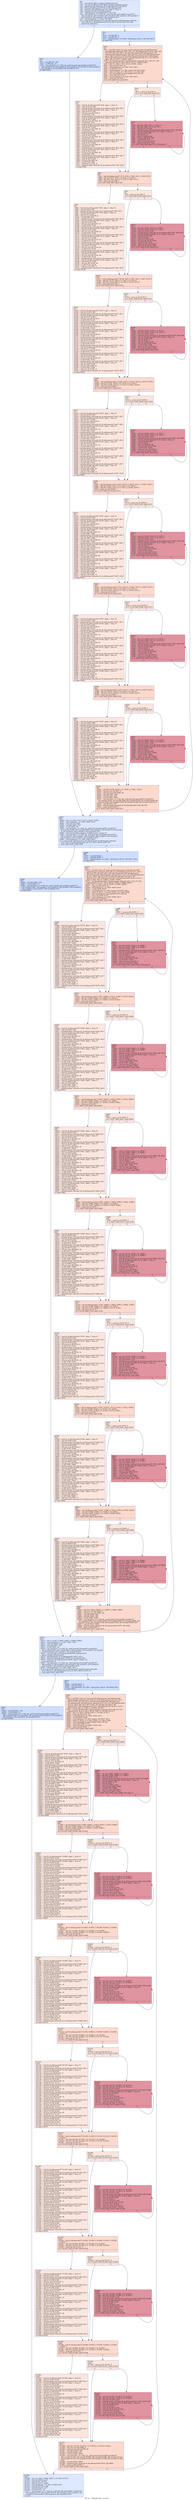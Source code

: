 digraph "CFG for '_Z8mykernelv' function" {
	label="CFG for '_Z8mykernelv' function";

	Node0x598c270 [shape=record,color="#3d50c3ff", style=filled, fillcolor="#b2ccfb70",label="{%0:\l  %1 = tail call i32 @llvm.amdgcn.workgroup.id.x()\l  %2 = tail call i8 addrspace(4)* @llvm.amdgcn.implicitarg.ptr()\l  %3 = getelementptr inbounds i8, i8 addrspace(4)* %2, i64 24\l  %4 = bitcast i8 addrspace(4)* %3 to i64 addrspace(4)*\l  %5 = load i64, i64 addrspace(4)* %4, align 8, !tbaa !4\l  %6 = inttoptr i64 %5 to i8 addrspace(1)*\l  %7 = addrspacecast i8 addrspace(1)* %6 to i8*\l  %8 = tail call fastcc \<2 x i64\> @__ockl_hostcall_internal(i8* noundef %7,\l... i64 noundef 33, i64 noundef 0, i64 noundef 0, i64 noundef 0, i64 noundef 0,\l... i64 noundef 0, i64 noundef 0, i64 noundef 0) #10\l  %9 = extractelement \<2 x i64\> %8, i64 0\l  br i1 icmp eq (i8* addrspacecast (i8 addrspace(4)* getelementptr inbounds\l... ([14 x i8], [14 x i8] addrspace(4)* @.str, i64 0, i64 0) to i8*), i8* null),\l... label %10, label %14\l|{<s0>T|<s1>F}}"];
	Node0x598c270:s0 -> Node0x598ce10;
	Node0x598c270:s1 -> Node0x598edd0;
	Node0x598ce10 [shape=record,color="#3d50c3ff", style=filled, fillcolor="#93b5fe70",label="{%10:\l10:                                               \l  %11 = and i64 %9, -225\l  %12 = or i64 %11, 32\l  %13 = tail call fastcc \<2 x i64\> @__ockl_hostcall_internal(i8* noundef %7,\l... i64 noundef %12, i64 noundef 0, i64 noundef 0, i64 noundef 0, i64 noundef 0,\l... i64 noundef 0, i64 noundef 0, i64 noundef 0) #10\l  br label %455\l}"];
	Node0x598ce10 -> Node0x598f080;
	Node0x598edd0 [shape=record,color="#3d50c3ff", style=filled, fillcolor="#93b5fe70",label="{%14:\l14:                                               \l  %15 = and i64 %9, 2\l  %16 = and i64 %9, -3\l  %17 = insertelement \<2 x i64\> \<i64 poison, i64 0\>, i64 %16, i64 0\l  br label %18\l}"];
	Node0x598edd0 -> Node0x598fcd0;
	Node0x598fcd0 [shape=record,color="#3d50c3ff", style=filled, fillcolor="#f7ac8e70",label="{%18:\l18:                                               \l  %19 = phi i64 [ select (i1 icmp eq (i8* addrspacecast (i8 addrspace(4)*\l... getelementptr inbounds ([14 x i8], [14 x i8] addrspace(4)* @.str, i64 0, i64\l... 0) to i8*), i8* null), i64 0, i64 add (i64 ptrtoint (i8* addrspacecast (i8\l... addrspace(4)* getelementptr inbounds ([14 x i8], [14 x i8] addrspace(4)*\l... @.str, i64 0, i64 13) to i8*) to i64), i64 add (i64 sub (i64 0, i64 ptrtoint\l... ([14 x i8]* addrspacecast ([14 x i8] addrspace(4)* @.str to [14 x i8]*) to\l... i64)), i64 1))), %14 ], [ %452, %444 ]\l  %20 = phi i8 addrspace(4)* [ getelementptr inbounds ([14 x i8], [14 x i8]\l... addrspace(4)* @.str, i64 0, i64 0), %14 ], [ %453, %444 ]\l  %21 = phi \<2 x i64\> [ %17, %14 ], [ %451, %444 ]\l  %22 = icmp ugt i64 %19, 56\l  %23 = extractelement \<2 x i64\> %21, i64 0\l  %24 = or i64 %23, %15\l  %25 = insertelement \<2 x i64\> poison, i64 %24, i64 0\l  %26 = select i1 %22, \<2 x i64\> %21, \<2 x i64\> %25\l  %27 = tail call i64 @llvm.umin.i64(i64 %19, i64 56)\l  %28 = trunc i64 %27 to i32\l  %29 = extractelement \<2 x i64\> %26, i64 0\l  %30 = icmp ugt i32 %28, 7\l  br i1 %30, label %33, label %31\l|{<s0>T|<s1>F}}"];
	Node0x598fcd0:s0 -> Node0x5990c10;
	Node0x598fcd0:s1 -> Node0x5990ca0;
	Node0x5990ca0 [shape=record,color="#3d50c3ff", style=filled, fillcolor="#f3c7b170",label="{%31:\l31:                                               \l  %32 = icmp eq i32 %28, 0\l  br i1 %32, label %86, label %73\l|{<s0>T|<s1>F}}"];
	Node0x5990ca0:s0 -> Node0x598f4f0;
	Node0x5990ca0:s1 -> Node0x598f540;
	Node0x5990c10 [shape=record,color="#3d50c3ff", style=filled, fillcolor="#f3c7b170",label="{%33:\l33:                                               \l  %34 = load i8, i8 addrspace(4)* %20, align 1, !tbaa !8\l  %35 = zext i8 %34 to i64\l  %36 = getelementptr inbounds i8, i8 addrspace(4)* %20, i64 1\l  %37 = load i8, i8 addrspace(4)* %36, align 1, !tbaa !8\l  %38 = zext i8 %37 to i64\l  %39 = shl nuw nsw i64 %38, 8\l  %40 = or i64 %39, %35\l  %41 = getelementptr inbounds i8, i8 addrspace(4)* %20, i64 2\l  %42 = load i8, i8 addrspace(4)* %41, align 1, !tbaa !8\l  %43 = zext i8 %42 to i64\l  %44 = shl nuw nsw i64 %43, 16\l  %45 = or i64 %40, %44\l  %46 = getelementptr inbounds i8, i8 addrspace(4)* %20, i64 3\l  %47 = load i8, i8 addrspace(4)* %46, align 1, !tbaa !8\l  %48 = zext i8 %47 to i64\l  %49 = shl nuw nsw i64 %48, 24\l  %50 = or i64 %45, %49\l  %51 = getelementptr inbounds i8, i8 addrspace(4)* %20, i64 4\l  %52 = load i8, i8 addrspace(4)* %51, align 1, !tbaa !8\l  %53 = zext i8 %52 to i64\l  %54 = shl nuw nsw i64 %53, 32\l  %55 = or i64 %50, %54\l  %56 = getelementptr inbounds i8, i8 addrspace(4)* %20, i64 5\l  %57 = load i8, i8 addrspace(4)* %56, align 1, !tbaa !8\l  %58 = zext i8 %57 to i64\l  %59 = shl nuw nsw i64 %58, 40\l  %60 = or i64 %55, %59\l  %61 = getelementptr inbounds i8, i8 addrspace(4)* %20, i64 6\l  %62 = load i8, i8 addrspace(4)* %61, align 1, !tbaa !8\l  %63 = zext i8 %62 to i64\l  %64 = shl nuw nsw i64 %63, 48\l  %65 = or i64 %60, %64\l  %66 = getelementptr inbounds i8, i8 addrspace(4)* %20, i64 7\l  %67 = load i8, i8 addrspace(4)* %66, align 1, !tbaa !8\l  %68 = zext i8 %67 to i64\l  %69 = shl nuw i64 %68, 56\l  %70 = or i64 %65, %69\l  %71 = add nsw i32 %28, -8\l  %72 = getelementptr inbounds i8, i8 addrspace(4)* %20, i64 8\l  br label %86\l}"];
	Node0x5990c10 -> Node0x598f4f0;
	Node0x598f540 [shape=record,color="#b70d28ff", style=filled, fillcolor="#b70d2870",label="{%73:\l73:                                               \l  %74 = phi i32 [ %84, %73 ], [ 0, %31 ]\l  %75 = phi i64 [ %83, %73 ], [ 0, %31 ]\l  %76 = zext i32 %74 to i64\l  %77 = getelementptr inbounds i8, i8 addrspace(4)* %20, i64 %76\l  %78 = load i8, i8 addrspace(4)* %77, align 1, !tbaa !8\l  %79 = zext i8 %78 to i64\l  %80 = shl i32 %74, 3\l  %81 = zext i32 %80 to i64\l  %82 = shl nuw i64 %79, %81\l  %83 = or i64 %82, %75\l  %84 = add nuw nsw i32 %74, 1\l  %85 = icmp eq i32 %84, %28\l  br i1 %85, label %86, label %73, !llvm.loop !9\l|{<s0>T|<s1>F}}"];
	Node0x598f540:s0 -> Node0x598f4f0;
	Node0x598f540:s1 -> Node0x598f540;
	Node0x598f4f0 [shape=record,color="#3d50c3ff", style=filled, fillcolor="#f7ac8e70",label="{%86:\l86:                                               \l  %87 = phi i8 addrspace(4)* [ %72, %33 ], [ %20, %31 ], [ %20, %73 ]\l  %88 = phi i32 [ %71, %33 ], [ 0, %31 ], [ 0, %73 ]\l  %89 = phi i64 [ %70, %33 ], [ 0, %31 ], [ %83, %73 ]\l  %90 = icmp ugt i32 %88, 7\l  br i1 %90, label %93, label %91\l|{<s0>T|<s1>F}}"];
	Node0x598f4f0:s0 -> Node0x5993cd0;
	Node0x598f4f0:s1 -> Node0x5993d20;
	Node0x5993d20 [shape=record,color="#3d50c3ff", style=filled, fillcolor="#f3c7b170",label="{%91:\l91:                                               \l  %92 = icmp eq i32 %88, 0\l  br i1 %92, label %146, label %133\l|{<s0>T|<s1>F}}"];
	Node0x5993d20:s0 -> Node0x5993ef0;
	Node0x5993d20:s1 -> Node0x5993f40;
	Node0x5993cd0 [shape=record,color="#3d50c3ff", style=filled, fillcolor="#f3c7b170",label="{%93:\l93:                                               \l  %94 = load i8, i8 addrspace(4)* %87, align 1, !tbaa !8\l  %95 = zext i8 %94 to i64\l  %96 = getelementptr inbounds i8, i8 addrspace(4)* %87, i64 1\l  %97 = load i8, i8 addrspace(4)* %96, align 1, !tbaa !8\l  %98 = zext i8 %97 to i64\l  %99 = shl nuw nsw i64 %98, 8\l  %100 = or i64 %99, %95\l  %101 = getelementptr inbounds i8, i8 addrspace(4)* %87, i64 2\l  %102 = load i8, i8 addrspace(4)* %101, align 1, !tbaa !8\l  %103 = zext i8 %102 to i64\l  %104 = shl nuw nsw i64 %103, 16\l  %105 = or i64 %100, %104\l  %106 = getelementptr inbounds i8, i8 addrspace(4)* %87, i64 3\l  %107 = load i8, i8 addrspace(4)* %106, align 1, !tbaa !8\l  %108 = zext i8 %107 to i64\l  %109 = shl nuw nsw i64 %108, 24\l  %110 = or i64 %105, %109\l  %111 = getelementptr inbounds i8, i8 addrspace(4)* %87, i64 4\l  %112 = load i8, i8 addrspace(4)* %111, align 1, !tbaa !8\l  %113 = zext i8 %112 to i64\l  %114 = shl nuw nsw i64 %113, 32\l  %115 = or i64 %110, %114\l  %116 = getelementptr inbounds i8, i8 addrspace(4)* %87, i64 5\l  %117 = load i8, i8 addrspace(4)* %116, align 1, !tbaa !8\l  %118 = zext i8 %117 to i64\l  %119 = shl nuw nsw i64 %118, 40\l  %120 = or i64 %115, %119\l  %121 = getelementptr inbounds i8, i8 addrspace(4)* %87, i64 6\l  %122 = load i8, i8 addrspace(4)* %121, align 1, !tbaa !8\l  %123 = zext i8 %122 to i64\l  %124 = shl nuw nsw i64 %123, 48\l  %125 = or i64 %120, %124\l  %126 = getelementptr inbounds i8, i8 addrspace(4)* %87, i64 7\l  %127 = load i8, i8 addrspace(4)* %126, align 1, !tbaa !8\l  %128 = zext i8 %127 to i64\l  %129 = shl nuw i64 %128, 56\l  %130 = or i64 %125, %129\l  %131 = add nsw i32 %88, -8\l  %132 = getelementptr inbounds i8, i8 addrspace(4)* %87, i64 8\l  br label %146\l}"];
	Node0x5993cd0 -> Node0x5993ef0;
	Node0x5993f40 [shape=record,color="#b70d28ff", style=filled, fillcolor="#b70d2870",label="{%133:\l133:                                              \l  %134 = phi i32 [ %144, %133 ], [ 0, %91 ]\l  %135 = phi i64 [ %143, %133 ], [ 0, %91 ]\l  %136 = zext i32 %134 to i64\l  %137 = getelementptr inbounds i8, i8 addrspace(4)* %87, i64 %136\l  %138 = load i8, i8 addrspace(4)* %137, align 1, !tbaa !8\l  %139 = zext i8 %138 to i64\l  %140 = shl i32 %134, 3\l  %141 = zext i32 %140 to i64\l  %142 = shl nuw i64 %139, %141\l  %143 = or i64 %142, %135\l  %144 = add nuw nsw i32 %134, 1\l  %145 = icmp eq i32 %144, %88\l  br i1 %145, label %146, label %133\l|{<s0>T|<s1>F}}"];
	Node0x5993f40:s0 -> Node0x5993ef0;
	Node0x5993f40:s1 -> Node0x5993f40;
	Node0x5993ef0 [shape=record,color="#3d50c3ff", style=filled, fillcolor="#f7ac8e70",label="{%146:\l146:                                              \l  %147 = phi i8 addrspace(4)* [ %132, %93 ], [ %87, %91 ], [ %87, %133 ]\l  %148 = phi i32 [ %131, %93 ], [ 0, %91 ], [ 0, %133 ]\l  %149 = phi i64 [ %130, %93 ], [ 0, %91 ], [ %143, %133 ]\l  %150 = icmp ugt i32 %148, 7\l  br i1 %150, label %153, label %151\l|{<s0>T|<s1>F}}"];
	Node0x5993ef0:s0 -> Node0x5996420;
	Node0x5993ef0:s1 -> Node0x5996470;
	Node0x5996470 [shape=record,color="#3d50c3ff", style=filled, fillcolor="#f3c7b170",label="{%151:\l151:                                              \l  %152 = icmp eq i32 %148, 0\l  br i1 %152, label %206, label %193\l|{<s0>T|<s1>F}}"];
	Node0x5996470:s0 -> Node0x5996600;
	Node0x5996470:s1 -> Node0x5996650;
	Node0x5996420 [shape=record,color="#3d50c3ff", style=filled, fillcolor="#f3c7b170",label="{%153:\l153:                                              \l  %154 = load i8, i8 addrspace(4)* %147, align 1, !tbaa !8\l  %155 = zext i8 %154 to i64\l  %156 = getelementptr inbounds i8, i8 addrspace(4)* %147, i64 1\l  %157 = load i8, i8 addrspace(4)* %156, align 1, !tbaa !8\l  %158 = zext i8 %157 to i64\l  %159 = shl nuw nsw i64 %158, 8\l  %160 = or i64 %159, %155\l  %161 = getelementptr inbounds i8, i8 addrspace(4)* %147, i64 2\l  %162 = load i8, i8 addrspace(4)* %161, align 1, !tbaa !8\l  %163 = zext i8 %162 to i64\l  %164 = shl nuw nsw i64 %163, 16\l  %165 = or i64 %160, %164\l  %166 = getelementptr inbounds i8, i8 addrspace(4)* %147, i64 3\l  %167 = load i8, i8 addrspace(4)* %166, align 1, !tbaa !8\l  %168 = zext i8 %167 to i64\l  %169 = shl nuw nsw i64 %168, 24\l  %170 = or i64 %165, %169\l  %171 = getelementptr inbounds i8, i8 addrspace(4)* %147, i64 4\l  %172 = load i8, i8 addrspace(4)* %171, align 1, !tbaa !8\l  %173 = zext i8 %172 to i64\l  %174 = shl nuw nsw i64 %173, 32\l  %175 = or i64 %170, %174\l  %176 = getelementptr inbounds i8, i8 addrspace(4)* %147, i64 5\l  %177 = load i8, i8 addrspace(4)* %176, align 1, !tbaa !8\l  %178 = zext i8 %177 to i64\l  %179 = shl nuw nsw i64 %178, 40\l  %180 = or i64 %175, %179\l  %181 = getelementptr inbounds i8, i8 addrspace(4)* %147, i64 6\l  %182 = load i8, i8 addrspace(4)* %181, align 1, !tbaa !8\l  %183 = zext i8 %182 to i64\l  %184 = shl nuw nsw i64 %183, 48\l  %185 = or i64 %180, %184\l  %186 = getelementptr inbounds i8, i8 addrspace(4)* %147, i64 7\l  %187 = load i8, i8 addrspace(4)* %186, align 1, !tbaa !8\l  %188 = zext i8 %187 to i64\l  %189 = shl nuw i64 %188, 56\l  %190 = or i64 %185, %189\l  %191 = add nsw i32 %148, -8\l  %192 = getelementptr inbounds i8, i8 addrspace(4)* %147, i64 8\l  br label %206\l}"];
	Node0x5996420 -> Node0x5996600;
	Node0x5996650 [shape=record,color="#b70d28ff", style=filled, fillcolor="#b70d2870",label="{%193:\l193:                                              \l  %194 = phi i32 [ %204, %193 ], [ 0, %151 ]\l  %195 = phi i64 [ %203, %193 ], [ 0, %151 ]\l  %196 = zext i32 %194 to i64\l  %197 = getelementptr inbounds i8, i8 addrspace(4)* %147, i64 %196\l  %198 = load i8, i8 addrspace(4)* %197, align 1, !tbaa !8\l  %199 = zext i8 %198 to i64\l  %200 = shl i32 %194, 3\l  %201 = zext i32 %200 to i64\l  %202 = shl nuw i64 %199, %201\l  %203 = or i64 %202, %195\l  %204 = add nuw nsw i32 %194, 1\l  %205 = icmp eq i32 %204, %148\l  br i1 %205, label %206, label %193\l|{<s0>T|<s1>F}}"];
	Node0x5996650:s0 -> Node0x5996600;
	Node0x5996650:s1 -> Node0x5996650;
	Node0x5996600 [shape=record,color="#3d50c3ff", style=filled, fillcolor="#f7ac8e70",label="{%206:\l206:                                              \l  %207 = phi i8 addrspace(4)* [ %192, %153 ], [ %147, %151 ], [ %147, %193 ]\l  %208 = phi i32 [ %191, %153 ], [ 0, %151 ], [ 0, %193 ]\l  %209 = phi i64 [ %190, %153 ], [ 0, %151 ], [ %203, %193 ]\l  %210 = icmp ugt i32 %208, 7\l  br i1 %210, label %213, label %211\l|{<s0>T|<s1>F}}"];
	Node0x5996600:s0 -> Node0x5998670;
	Node0x5996600:s1 -> Node0x59986c0;
	Node0x59986c0 [shape=record,color="#3d50c3ff", style=filled, fillcolor="#f3c7b170",label="{%211:\l211:                                              \l  %212 = icmp eq i32 %208, 0\l  br i1 %212, label %266, label %253\l|{<s0>T|<s1>F}}"];
	Node0x59986c0:s0 -> Node0x5998850;
	Node0x59986c0:s1 -> Node0x59988a0;
	Node0x5998670 [shape=record,color="#3d50c3ff", style=filled, fillcolor="#f3c7b170",label="{%213:\l213:                                              \l  %214 = load i8, i8 addrspace(4)* %207, align 1, !tbaa !8\l  %215 = zext i8 %214 to i64\l  %216 = getelementptr inbounds i8, i8 addrspace(4)* %207, i64 1\l  %217 = load i8, i8 addrspace(4)* %216, align 1, !tbaa !8\l  %218 = zext i8 %217 to i64\l  %219 = shl nuw nsw i64 %218, 8\l  %220 = or i64 %219, %215\l  %221 = getelementptr inbounds i8, i8 addrspace(4)* %207, i64 2\l  %222 = load i8, i8 addrspace(4)* %221, align 1, !tbaa !8\l  %223 = zext i8 %222 to i64\l  %224 = shl nuw nsw i64 %223, 16\l  %225 = or i64 %220, %224\l  %226 = getelementptr inbounds i8, i8 addrspace(4)* %207, i64 3\l  %227 = load i8, i8 addrspace(4)* %226, align 1, !tbaa !8\l  %228 = zext i8 %227 to i64\l  %229 = shl nuw nsw i64 %228, 24\l  %230 = or i64 %225, %229\l  %231 = getelementptr inbounds i8, i8 addrspace(4)* %207, i64 4\l  %232 = load i8, i8 addrspace(4)* %231, align 1, !tbaa !8\l  %233 = zext i8 %232 to i64\l  %234 = shl nuw nsw i64 %233, 32\l  %235 = or i64 %230, %234\l  %236 = getelementptr inbounds i8, i8 addrspace(4)* %207, i64 5\l  %237 = load i8, i8 addrspace(4)* %236, align 1, !tbaa !8\l  %238 = zext i8 %237 to i64\l  %239 = shl nuw nsw i64 %238, 40\l  %240 = or i64 %235, %239\l  %241 = getelementptr inbounds i8, i8 addrspace(4)* %207, i64 6\l  %242 = load i8, i8 addrspace(4)* %241, align 1, !tbaa !8\l  %243 = zext i8 %242 to i64\l  %244 = shl nuw nsw i64 %243, 48\l  %245 = or i64 %240, %244\l  %246 = getelementptr inbounds i8, i8 addrspace(4)* %207, i64 7\l  %247 = load i8, i8 addrspace(4)* %246, align 1, !tbaa !8\l  %248 = zext i8 %247 to i64\l  %249 = shl nuw i64 %248, 56\l  %250 = or i64 %245, %249\l  %251 = add nsw i32 %208, -8\l  %252 = getelementptr inbounds i8, i8 addrspace(4)* %207, i64 8\l  br label %266\l}"];
	Node0x5998670 -> Node0x5998850;
	Node0x59988a0 [shape=record,color="#b70d28ff", style=filled, fillcolor="#b70d2870",label="{%253:\l253:                                              \l  %254 = phi i32 [ %264, %253 ], [ 0, %211 ]\l  %255 = phi i64 [ %263, %253 ], [ 0, %211 ]\l  %256 = zext i32 %254 to i64\l  %257 = getelementptr inbounds i8, i8 addrspace(4)* %207, i64 %256\l  %258 = load i8, i8 addrspace(4)* %257, align 1, !tbaa !8\l  %259 = zext i8 %258 to i64\l  %260 = shl i32 %254, 3\l  %261 = zext i32 %260 to i64\l  %262 = shl nuw i64 %259, %261\l  %263 = or i64 %262, %255\l  %264 = add nuw nsw i32 %254, 1\l  %265 = icmp eq i32 %264, %208\l  br i1 %265, label %266, label %253\l|{<s0>T|<s1>F}}"];
	Node0x59988a0:s0 -> Node0x5998850;
	Node0x59988a0:s1 -> Node0x59988a0;
	Node0x5998850 [shape=record,color="#3d50c3ff", style=filled, fillcolor="#f7ac8e70",label="{%266:\l266:                                              \l  %267 = phi i8 addrspace(4)* [ %252, %213 ], [ %207, %211 ], [ %207, %253 ]\l  %268 = phi i32 [ %251, %213 ], [ 0, %211 ], [ 0, %253 ]\l  %269 = phi i64 [ %250, %213 ], [ 0, %211 ], [ %263, %253 ]\l  %270 = icmp ugt i32 %268, 7\l  br i1 %270, label %273, label %271\l|{<s0>T|<s1>F}}"];
	Node0x5998850:s0 -> Node0x599b0f0;
	Node0x5998850:s1 -> Node0x599b140;
	Node0x599b140 [shape=record,color="#3d50c3ff", style=filled, fillcolor="#f3c7b170",label="{%271:\l271:                                              \l  %272 = icmp eq i32 %268, 0\l  br i1 %272, label %326, label %313\l|{<s0>T|<s1>F}}"];
	Node0x599b140:s0 -> Node0x599b2d0;
	Node0x599b140:s1 -> Node0x599b320;
	Node0x599b0f0 [shape=record,color="#3d50c3ff", style=filled, fillcolor="#f3c7b170",label="{%273:\l273:                                              \l  %274 = load i8, i8 addrspace(4)* %267, align 1, !tbaa !8\l  %275 = zext i8 %274 to i64\l  %276 = getelementptr inbounds i8, i8 addrspace(4)* %267, i64 1\l  %277 = load i8, i8 addrspace(4)* %276, align 1, !tbaa !8\l  %278 = zext i8 %277 to i64\l  %279 = shl nuw nsw i64 %278, 8\l  %280 = or i64 %279, %275\l  %281 = getelementptr inbounds i8, i8 addrspace(4)* %267, i64 2\l  %282 = load i8, i8 addrspace(4)* %281, align 1, !tbaa !8\l  %283 = zext i8 %282 to i64\l  %284 = shl nuw nsw i64 %283, 16\l  %285 = or i64 %280, %284\l  %286 = getelementptr inbounds i8, i8 addrspace(4)* %267, i64 3\l  %287 = load i8, i8 addrspace(4)* %286, align 1, !tbaa !8\l  %288 = zext i8 %287 to i64\l  %289 = shl nuw nsw i64 %288, 24\l  %290 = or i64 %285, %289\l  %291 = getelementptr inbounds i8, i8 addrspace(4)* %267, i64 4\l  %292 = load i8, i8 addrspace(4)* %291, align 1, !tbaa !8\l  %293 = zext i8 %292 to i64\l  %294 = shl nuw nsw i64 %293, 32\l  %295 = or i64 %290, %294\l  %296 = getelementptr inbounds i8, i8 addrspace(4)* %267, i64 5\l  %297 = load i8, i8 addrspace(4)* %296, align 1, !tbaa !8\l  %298 = zext i8 %297 to i64\l  %299 = shl nuw nsw i64 %298, 40\l  %300 = or i64 %295, %299\l  %301 = getelementptr inbounds i8, i8 addrspace(4)* %267, i64 6\l  %302 = load i8, i8 addrspace(4)* %301, align 1, !tbaa !8\l  %303 = zext i8 %302 to i64\l  %304 = shl nuw nsw i64 %303, 48\l  %305 = or i64 %300, %304\l  %306 = getelementptr inbounds i8, i8 addrspace(4)* %267, i64 7\l  %307 = load i8, i8 addrspace(4)* %306, align 1, !tbaa !8\l  %308 = zext i8 %307 to i64\l  %309 = shl nuw i64 %308, 56\l  %310 = or i64 %305, %309\l  %311 = add nsw i32 %268, -8\l  %312 = getelementptr inbounds i8, i8 addrspace(4)* %267, i64 8\l  br label %326\l}"];
	Node0x599b0f0 -> Node0x599b2d0;
	Node0x599b320 [shape=record,color="#b70d28ff", style=filled, fillcolor="#b70d2870",label="{%313:\l313:                                              \l  %314 = phi i32 [ %324, %313 ], [ 0, %271 ]\l  %315 = phi i64 [ %323, %313 ], [ 0, %271 ]\l  %316 = zext i32 %314 to i64\l  %317 = getelementptr inbounds i8, i8 addrspace(4)* %267, i64 %316\l  %318 = load i8, i8 addrspace(4)* %317, align 1, !tbaa !8\l  %319 = zext i8 %318 to i64\l  %320 = shl i32 %314, 3\l  %321 = zext i32 %320 to i64\l  %322 = shl nuw i64 %319, %321\l  %323 = or i64 %322, %315\l  %324 = add nuw nsw i32 %314, 1\l  %325 = icmp eq i32 %324, %268\l  br i1 %325, label %326, label %313\l|{<s0>T|<s1>F}}"];
	Node0x599b320:s0 -> Node0x599b2d0;
	Node0x599b320:s1 -> Node0x599b320;
	Node0x599b2d0 [shape=record,color="#3d50c3ff", style=filled, fillcolor="#f7ac8e70",label="{%326:\l326:                                              \l  %327 = phi i8 addrspace(4)* [ %312, %273 ], [ %267, %271 ], [ %267, %313 ]\l  %328 = phi i32 [ %311, %273 ], [ 0, %271 ], [ 0, %313 ]\l  %329 = phi i64 [ %310, %273 ], [ 0, %271 ], [ %323, %313 ]\l  %330 = icmp ugt i32 %328, 7\l  br i1 %330, label %333, label %331\l|{<s0>T|<s1>F}}"];
	Node0x599b2d0:s0 -> Node0x599d340;
	Node0x599b2d0:s1 -> Node0x599d390;
	Node0x599d390 [shape=record,color="#3d50c3ff", style=filled, fillcolor="#f3c7b170",label="{%331:\l331:                                              \l  %332 = icmp eq i32 %328, 0\l  br i1 %332, label %386, label %373\l|{<s0>T|<s1>F}}"];
	Node0x599d390:s0 -> Node0x599d520;
	Node0x599d390:s1 -> Node0x599d570;
	Node0x599d340 [shape=record,color="#3d50c3ff", style=filled, fillcolor="#f3c7b170",label="{%333:\l333:                                              \l  %334 = load i8, i8 addrspace(4)* %327, align 1, !tbaa !8\l  %335 = zext i8 %334 to i64\l  %336 = getelementptr inbounds i8, i8 addrspace(4)* %327, i64 1\l  %337 = load i8, i8 addrspace(4)* %336, align 1, !tbaa !8\l  %338 = zext i8 %337 to i64\l  %339 = shl nuw nsw i64 %338, 8\l  %340 = or i64 %339, %335\l  %341 = getelementptr inbounds i8, i8 addrspace(4)* %327, i64 2\l  %342 = load i8, i8 addrspace(4)* %341, align 1, !tbaa !8\l  %343 = zext i8 %342 to i64\l  %344 = shl nuw nsw i64 %343, 16\l  %345 = or i64 %340, %344\l  %346 = getelementptr inbounds i8, i8 addrspace(4)* %327, i64 3\l  %347 = load i8, i8 addrspace(4)* %346, align 1, !tbaa !8\l  %348 = zext i8 %347 to i64\l  %349 = shl nuw nsw i64 %348, 24\l  %350 = or i64 %345, %349\l  %351 = getelementptr inbounds i8, i8 addrspace(4)* %327, i64 4\l  %352 = load i8, i8 addrspace(4)* %351, align 1, !tbaa !8\l  %353 = zext i8 %352 to i64\l  %354 = shl nuw nsw i64 %353, 32\l  %355 = or i64 %350, %354\l  %356 = getelementptr inbounds i8, i8 addrspace(4)* %327, i64 5\l  %357 = load i8, i8 addrspace(4)* %356, align 1, !tbaa !8\l  %358 = zext i8 %357 to i64\l  %359 = shl nuw nsw i64 %358, 40\l  %360 = or i64 %355, %359\l  %361 = getelementptr inbounds i8, i8 addrspace(4)* %327, i64 6\l  %362 = load i8, i8 addrspace(4)* %361, align 1, !tbaa !8\l  %363 = zext i8 %362 to i64\l  %364 = shl nuw nsw i64 %363, 48\l  %365 = or i64 %360, %364\l  %366 = getelementptr inbounds i8, i8 addrspace(4)* %327, i64 7\l  %367 = load i8, i8 addrspace(4)* %366, align 1, !tbaa !8\l  %368 = zext i8 %367 to i64\l  %369 = shl nuw i64 %368, 56\l  %370 = or i64 %365, %369\l  %371 = add nsw i32 %328, -8\l  %372 = getelementptr inbounds i8, i8 addrspace(4)* %327, i64 8\l  br label %386\l}"];
	Node0x599d340 -> Node0x599d520;
	Node0x599d570 [shape=record,color="#b70d28ff", style=filled, fillcolor="#b70d2870",label="{%373:\l373:                                              \l  %374 = phi i32 [ %384, %373 ], [ 0, %331 ]\l  %375 = phi i64 [ %383, %373 ], [ 0, %331 ]\l  %376 = zext i32 %374 to i64\l  %377 = getelementptr inbounds i8, i8 addrspace(4)* %327, i64 %376\l  %378 = load i8, i8 addrspace(4)* %377, align 1, !tbaa !8\l  %379 = zext i8 %378 to i64\l  %380 = shl i32 %374, 3\l  %381 = zext i32 %380 to i64\l  %382 = shl nuw i64 %379, %381\l  %383 = or i64 %382, %375\l  %384 = add nuw nsw i32 %374, 1\l  %385 = icmp eq i32 %384, %328\l  br i1 %385, label %386, label %373\l|{<s0>T|<s1>F}}"];
	Node0x599d570:s0 -> Node0x599d520;
	Node0x599d570:s1 -> Node0x599d570;
	Node0x599d520 [shape=record,color="#3d50c3ff", style=filled, fillcolor="#f7ac8e70",label="{%386:\l386:                                              \l  %387 = phi i8 addrspace(4)* [ %372, %333 ], [ %327, %331 ], [ %327, %373 ]\l  %388 = phi i32 [ %371, %333 ], [ 0, %331 ], [ 0, %373 ]\l  %389 = phi i64 [ %370, %333 ], [ 0, %331 ], [ %383, %373 ]\l  %390 = icmp ugt i32 %388, 7\l  br i1 %390, label %393, label %391\l|{<s0>T|<s1>F}}"];
	Node0x599d520:s0 -> Node0x59a05c0;
	Node0x599d520:s1 -> Node0x59a0610;
	Node0x59a0610 [shape=record,color="#3d50c3ff", style=filled, fillcolor="#f3c7b170",label="{%391:\l391:                                              \l  %392 = icmp eq i32 %388, 0\l  br i1 %392, label %444, label %431\l|{<s0>T|<s1>F}}"];
	Node0x59a0610:s0 -> Node0x5990140;
	Node0x59a0610:s1 -> Node0x59a07a0;
	Node0x59a05c0 [shape=record,color="#3d50c3ff", style=filled, fillcolor="#f3c7b170",label="{%393:\l393:                                              \l  %394 = load i8, i8 addrspace(4)* %387, align 1, !tbaa !8\l  %395 = zext i8 %394 to i64\l  %396 = getelementptr inbounds i8, i8 addrspace(4)* %387, i64 1\l  %397 = load i8, i8 addrspace(4)* %396, align 1, !tbaa !8\l  %398 = zext i8 %397 to i64\l  %399 = shl nuw nsw i64 %398, 8\l  %400 = or i64 %399, %395\l  %401 = getelementptr inbounds i8, i8 addrspace(4)* %387, i64 2\l  %402 = load i8, i8 addrspace(4)* %401, align 1, !tbaa !8\l  %403 = zext i8 %402 to i64\l  %404 = shl nuw nsw i64 %403, 16\l  %405 = or i64 %400, %404\l  %406 = getelementptr inbounds i8, i8 addrspace(4)* %387, i64 3\l  %407 = load i8, i8 addrspace(4)* %406, align 1, !tbaa !8\l  %408 = zext i8 %407 to i64\l  %409 = shl nuw nsw i64 %408, 24\l  %410 = or i64 %405, %409\l  %411 = getelementptr inbounds i8, i8 addrspace(4)* %387, i64 4\l  %412 = load i8, i8 addrspace(4)* %411, align 1, !tbaa !8\l  %413 = zext i8 %412 to i64\l  %414 = shl nuw nsw i64 %413, 32\l  %415 = or i64 %410, %414\l  %416 = getelementptr inbounds i8, i8 addrspace(4)* %387, i64 5\l  %417 = load i8, i8 addrspace(4)* %416, align 1, !tbaa !8\l  %418 = zext i8 %417 to i64\l  %419 = shl nuw nsw i64 %418, 40\l  %420 = or i64 %415, %419\l  %421 = getelementptr inbounds i8, i8 addrspace(4)* %387, i64 6\l  %422 = load i8, i8 addrspace(4)* %421, align 1, !tbaa !8\l  %423 = zext i8 %422 to i64\l  %424 = shl nuw nsw i64 %423, 48\l  %425 = or i64 %420, %424\l  %426 = getelementptr inbounds i8, i8 addrspace(4)* %387, i64 7\l  %427 = load i8, i8 addrspace(4)* %426, align 1, !tbaa !8\l  %428 = zext i8 %427 to i64\l  %429 = shl nuw i64 %428, 56\l  %430 = or i64 %425, %429\l  br label %444\l}"];
	Node0x59a05c0 -> Node0x5990140;
	Node0x59a07a0 [shape=record,color="#b70d28ff", style=filled, fillcolor="#b70d2870",label="{%431:\l431:                                              \l  %432 = phi i32 [ %442, %431 ], [ 0, %391 ]\l  %433 = phi i64 [ %441, %431 ], [ 0, %391 ]\l  %434 = zext i32 %432 to i64\l  %435 = getelementptr inbounds i8, i8 addrspace(4)* %387, i64 %434\l  %436 = load i8, i8 addrspace(4)* %435, align 1, !tbaa !8\l  %437 = zext i8 %436 to i64\l  %438 = shl i32 %432, 3\l  %439 = zext i32 %438 to i64\l  %440 = shl nuw i64 %437, %439\l  %441 = or i64 %440, %433\l  %442 = add nuw nsw i32 %432, 1\l  %443 = icmp eq i32 %442, %388\l  br i1 %443, label %444, label %431\l|{<s0>T|<s1>F}}"];
	Node0x59a07a0:s0 -> Node0x5990140;
	Node0x59a07a0:s1 -> Node0x59a07a0;
	Node0x5990140 [shape=record,color="#3d50c3ff", style=filled, fillcolor="#f7ac8e70",label="{%444:\l444:                                              \l  %445 = phi i64 [ %430, %393 ], [ 0, %391 ], [ %441, %431 ]\l  %446 = shl nuw nsw i64 %27, 2\l  %447 = add nuw nsw i64 %446, 28\l  %448 = and i64 %447, 480\l  %449 = and i64 %29, -225\l  %450 = or i64 %449, %448\l  %451 = tail call fastcc \<2 x i64\> @__ockl_hostcall_internal(i8* noundef %7,\l... i64 noundef %450, i64 noundef %89, i64 noundef %149, i64 noundef %209, i64\l... noundef %269, i64 noundef %329, i64 noundef %389, i64 noundef %445) #10\l  %452 = sub i64 %19, %27\l  %453 = getelementptr inbounds i8, i8 addrspace(4)* %20, i64 %27\l  %454 = icmp eq i64 %452, 0\l  br i1 %454, label %455, label %18\l|{<s0>T|<s1>F}}"];
	Node0x5990140:s0 -> Node0x598f080;
	Node0x5990140:s1 -> Node0x598fcd0;
	Node0x598f080 [shape=record,color="#3d50c3ff", style=filled, fillcolor="#b2ccfb70",label="{%455:\l455:                                              \l  %456 = phi \<2 x i64\> [ %13, %10 ], [ %451, %444 ]\l  %457 = extractelement \<2 x i64\> %456, i64 0\l  %458 = zext i32 %1 to i64\l  %459 = and i64 %457, -227\l  %460 = or i64 %459, 34\l  %461 = tail call fastcc \<2 x i64\> @__ockl_hostcall_internal(i8* noundef %7,\l... i64 noundef %460, i64 noundef %458, i64 noundef 0, i64 noundef 0, i64 noundef\l... 0, i64 noundef 0, i64 noundef 0, i64 noundef 0) #10\l  %462 = tail call i32 @llvm.amdgcn.workitem.id.x(), !range !11\l  %463 = tail call fastcc \<2 x i64\> @__ockl_hostcall_internal(i8* noundef %7,\l... i64 noundef 33, i64 noundef 0, i64 noundef 0, i64 noundef 0, i64 noundef 0,\l... i64 noundef 0, i64 noundef 0, i64 noundef 0) #10\l  %464 = extractelement \<2 x i64\> %463, i64 0\l  br i1 icmp eq (i8* addrspacecast (i8 addrspace(4)* getelementptr inbounds\l... ([15 x i8], [15 x i8] addrspace(4)* @.str.1, i64 0, i64 0) to i8*), i8*\l... null), label %465, label %469\l|{<s0>T|<s1>F}}"];
	Node0x598f080:s0 -> Node0x59a3680;
	Node0x598f080:s1 -> Node0x59a36d0;
	Node0x59a3680 [shape=record,color="#3d50c3ff", style=filled, fillcolor="#93b5fe70",label="{%465:\l465:                                              \l  %466 = and i64 %464, -225\l  %467 = or i64 %466, 32\l  %468 = tail call fastcc \<2 x i64\> @__ockl_hostcall_internal(i8* noundef %7,\l... i64 noundef %467, i64 noundef 0, i64 noundef 0, i64 noundef 0, i64 noundef 0,\l... i64 noundef 0, i64 noundef 0, i64 noundef 0) #10\l  br label %910\l}"];
	Node0x59a3680 -> Node0x59a3980;
	Node0x59a36d0 [shape=record,color="#3d50c3ff", style=filled, fillcolor="#93b5fe70",label="{%469:\l469:                                              \l  %470 = and i64 %464, 2\l  %471 = and i64 %464, -3\l  %472 = insertelement \<2 x i64\> \<i64 poison, i64 0\>, i64 %471, i64 0\l  br label %473\l}"];
	Node0x59a36d0 -> Node0x59a3a40;
	Node0x59a3a40 [shape=record,color="#3d50c3ff", style=filled, fillcolor="#f7ac8e70",label="{%473:\l473:                                              \l  %474 = phi i64 [ select (i1 icmp eq (i8* addrspacecast (i8 addrspace(4)*\l... getelementptr inbounds ([15 x i8], [15 x i8] addrspace(4)* @.str.1, i64 0,\l... i64 0) to i8*), i8* null), i64 0, i64 add (i64 ptrtoint (i8* addrspacecast\l... (i8 addrspace(4)* getelementptr inbounds ([15 x i8], [15 x i8] addrspace(4)*\l... @.str.1, i64 0, i64 14) to i8*) to i64), i64 add (i64 sub (i64 0, i64\l... ptrtoint ([15 x i8]* addrspacecast ([15 x i8] addrspace(4)* @.str.1 to [15 x\l... i8]*) to i64)), i64 1))), %469 ], [ %907, %899 ]\l  %475 = phi i8 addrspace(4)* [ getelementptr inbounds ([15 x i8], [15 x i8]\l... addrspace(4)* @.str.1, i64 0, i64 0), %469 ], [ %908, %899 ]\l  %476 = phi \<2 x i64\> [ %472, %469 ], [ %906, %899 ]\l  %477 = icmp ugt i64 %474, 56\l  %478 = extractelement \<2 x i64\> %476, i64 0\l  %479 = or i64 %478, %470\l  %480 = insertelement \<2 x i64\> poison, i64 %479, i64 0\l  %481 = select i1 %477, \<2 x i64\> %476, \<2 x i64\> %480\l  %482 = tail call i64 @llvm.umin.i64(i64 %474, i64 56)\l  %483 = trunc i64 %482 to i32\l  %484 = extractelement \<2 x i64\> %481, i64 0\l  %485 = icmp ugt i32 %483, 7\l  br i1 %485, label %488, label %486\l|{<s0>T|<s1>F}}"];
	Node0x59a3a40:s0 -> Node0x59a4ab0;
	Node0x59a3a40:s1 -> Node0x59a4b40;
	Node0x59a4b40 [shape=record,color="#3d50c3ff", style=filled, fillcolor="#f3c7b170",label="{%486:\l486:                                              \l  %487 = icmp eq i32 %483, 0\l  br i1 %487, label %541, label %528\l|{<s0>T|<s1>F}}"];
	Node0x59a4b40:s0 -> Node0x59a4d10;
	Node0x59a4b40:s1 -> Node0x59a4d60;
	Node0x59a4ab0 [shape=record,color="#3d50c3ff", style=filled, fillcolor="#f3c7b170",label="{%488:\l488:                                              \l  %489 = load i8, i8 addrspace(4)* %475, align 1, !tbaa !8\l  %490 = zext i8 %489 to i64\l  %491 = getelementptr inbounds i8, i8 addrspace(4)* %475, i64 1\l  %492 = load i8, i8 addrspace(4)* %491, align 1, !tbaa !8\l  %493 = zext i8 %492 to i64\l  %494 = shl nuw nsw i64 %493, 8\l  %495 = or i64 %494, %490\l  %496 = getelementptr inbounds i8, i8 addrspace(4)* %475, i64 2\l  %497 = load i8, i8 addrspace(4)* %496, align 1, !tbaa !8\l  %498 = zext i8 %497 to i64\l  %499 = shl nuw nsw i64 %498, 16\l  %500 = or i64 %495, %499\l  %501 = getelementptr inbounds i8, i8 addrspace(4)* %475, i64 3\l  %502 = load i8, i8 addrspace(4)* %501, align 1, !tbaa !8\l  %503 = zext i8 %502 to i64\l  %504 = shl nuw nsw i64 %503, 24\l  %505 = or i64 %500, %504\l  %506 = getelementptr inbounds i8, i8 addrspace(4)* %475, i64 4\l  %507 = load i8, i8 addrspace(4)* %506, align 1, !tbaa !8\l  %508 = zext i8 %507 to i64\l  %509 = shl nuw nsw i64 %508, 32\l  %510 = or i64 %505, %509\l  %511 = getelementptr inbounds i8, i8 addrspace(4)* %475, i64 5\l  %512 = load i8, i8 addrspace(4)* %511, align 1, !tbaa !8\l  %513 = zext i8 %512 to i64\l  %514 = shl nuw nsw i64 %513, 40\l  %515 = or i64 %510, %514\l  %516 = getelementptr inbounds i8, i8 addrspace(4)* %475, i64 6\l  %517 = load i8, i8 addrspace(4)* %516, align 1, !tbaa !8\l  %518 = zext i8 %517 to i64\l  %519 = shl nuw nsw i64 %518, 48\l  %520 = or i64 %515, %519\l  %521 = getelementptr inbounds i8, i8 addrspace(4)* %475, i64 7\l  %522 = load i8, i8 addrspace(4)* %521, align 1, !tbaa !8\l  %523 = zext i8 %522 to i64\l  %524 = shl nuw i64 %523, 56\l  %525 = or i64 %520, %524\l  %526 = add nsw i32 %483, -8\l  %527 = getelementptr inbounds i8, i8 addrspace(4)* %475, i64 8\l  br label %541\l}"];
	Node0x59a4ab0 -> Node0x59a4d10;
	Node0x59a4d60 [shape=record,color="#b70d28ff", style=filled, fillcolor="#b70d2870",label="{%528:\l528:                                              \l  %529 = phi i32 [ %539, %528 ], [ 0, %486 ]\l  %530 = phi i64 [ %538, %528 ], [ 0, %486 ]\l  %531 = zext i32 %529 to i64\l  %532 = getelementptr inbounds i8, i8 addrspace(4)* %475, i64 %531\l  %533 = load i8, i8 addrspace(4)* %532, align 1, !tbaa !8\l  %534 = zext i8 %533 to i64\l  %535 = shl i32 %529, 3\l  %536 = zext i32 %535 to i64\l  %537 = shl nuw i64 %534, %536\l  %538 = or i64 %537, %530\l  %539 = add nuw nsw i32 %529, 1\l  %540 = icmp eq i32 %539, %483\l  br i1 %540, label %541, label %528, !llvm.loop !9\l|{<s0>T|<s1>F}}"];
	Node0x59a4d60:s0 -> Node0x59a4d10;
	Node0x59a4d60:s1 -> Node0x59a4d60;
	Node0x59a4d10 [shape=record,color="#3d50c3ff", style=filled, fillcolor="#f7ac8e70",label="{%541:\l541:                                              \l  %542 = phi i8 addrspace(4)* [ %527, %488 ], [ %475, %486 ], [ %475, %528 ]\l  %543 = phi i32 [ %526, %488 ], [ 0, %486 ], [ 0, %528 ]\l  %544 = phi i64 [ %525, %488 ], [ 0, %486 ], [ %538, %528 ]\l  %545 = icmp ugt i32 %543, 7\l  br i1 %545, label %548, label %546\l|{<s0>T|<s1>F}}"];
	Node0x59a4d10:s0 -> Node0x59a8840;
	Node0x59a4d10:s1 -> Node0x59a8890;
	Node0x59a8890 [shape=record,color="#3d50c3ff", style=filled, fillcolor="#f3c7b170",label="{%546:\l546:                                              \l  %547 = icmp eq i32 %543, 0\l  br i1 %547, label %601, label %588\l|{<s0>T|<s1>F}}"];
	Node0x59a8890:s0 -> Node0x59a8a20;
	Node0x59a8890:s1 -> Node0x59a8a70;
	Node0x59a8840 [shape=record,color="#3d50c3ff", style=filled, fillcolor="#f3c7b170",label="{%548:\l548:                                              \l  %549 = load i8, i8 addrspace(4)* %542, align 1, !tbaa !8\l  %550 = zext i8 %549 to i64\l  %551 = getelementptr inbounds i8, i8 addrspace(4)* %542, i64 1\l  %552 = load i8, i8 addrspace(4)* %551, align 1, !tbaa !8\l  %553 = zext i8 %552 to i64\l  %554 = shl nuw nsw i64 %553, 8\l  %555 = or i64 %554, %550\l  %556 = getelementptr inbounds i8, i8 addrspace(4)* %542, i64 2\l  %557 = load i8, i8 addrspace(4)* %556, align 1, !tbaa !8\l  %558 = zext i8 %557 to i64\l  %559 = shl nuw nsw i64 %558, 16\l  %560 = or i64 %555, %559\l  %561 = getelementptr inbounds i8, i8 addrspace(4)* %542, i64 3\l  %562 = load i8, i8 addrspace(4)* %561, align 1, !tbaa !8\l  %563 = zext i8 %562 to i64\l  %564 = shl nuw nsw i64 %563, 24\l  %565 = or i64 %560, %564\l  %566 = getelementptr inbounds i8, i8 addrspace(4)* %542, i64 4\l  %567 = load i8, i8 addrspace(4)* %566, align 1, !tbaa !8\l  %568 = zext i8 %567 to i64\l  %569 = shl nuw nsw i64 %568, 32\l  %570 = or i64 %565, %569\l  %571 = getelementptr inbounds i8, i8 addrspace(4)* %542, i64 5\l  %572 = load i8, i8 addrspace(4)* %571, align 1, !tbaa !8\l  %573 = zext i8 %572 to i64\l  %574 = shl nuw nsw i64 %573, 40\l  %575 = or i64 %570, %574\l  %576 = getelementptr inbounds i8, i8 addrspace(4)* %542, i64 6\l  %577 = load i8, i8 addrspace(4)* %576, align 1, !tbaa !8\l  %578 = zext i8 %577 to i64\l  %579 = shl nuw nsw i64 %578, 48\l  %580 = or i64 %575, %579\l  %581 = getelementptr inbounds i8, i8 addrspace(4)* %542, i64 7\l  %582 = load i8, i8 addrspace(4)* %581, align 1, !tbaa !8\l  %583 = zext i8 %582 to i64\l  %584 = shl nuw i64 %583, 56\l  %585 = or i64 %580, %584\l  %586 = add nsw i32 %543, -8\l  %587 = getelementptr inbounds i8, i8 addrspace(4)* %542, i64 8\l  br label %601\l}"];
	Node0x59a8840 -> Node0x59a8a20;
	Node0x59a8a70 [shape=record,color="#b70d28ff", style=filled, fillcolor="#b70d2870",label="{%588:\l588:                                              \l  %589 = phi i32 [ %599, %588 ], [ 0, %546 ]\l  %590 = phi i64 [ %598, %588 ], [ 0, %546 ]\l  %591 = zext i32 %589 to i64\l  %592 = getelementptr inbounds i8, i8 addrspace(4)* %542, i64 %591\l  %593 = load i8, i8 addrspace(4)* %592, align 1, !tbaa !8\l  %594 = zext i8 %593 to i64\l  %595 = shl i32 %589, 3\l  %596 = zext i32 %595 to i64\l  %597 = shl nuw i64 %594, %596\l  %598 = or i64 %597, %590\l  %599 = add nuw nsw i32 %589, 1\l  %600 = icmp eq i32 %599, %543\l  br i1 %600, label %601, label %588\l|{<s0>T|<s1>F}}"];
	Node0x59a8a70:s0 -> Node0x59a8a20;
	Node0x59a8a70:s1 -> Node0x59a8a70;
	Node0x59a8a20 [shape=record,color="#3d50c3ff", style=filled, fillcolor="#f7ac8e70",label="{%601:\l601:                                              \l  %602 = phi i8 addrspace(4)* [ %587, %548 ], [ %542, %546 ], [ %542, %588 ]\l  %603 = phi i32 [ %586, %548 ], [ 0, %546 ], [ 0, %588 ]\l  %604 = phi i64 [ %585, %548 ], [ 0, %546 ], [ %598, %588 ]\l  %605 = icmp ugt i32 %603, 7\l  br i1 %605, label %608, label %606\l|{<s0>T|<s1>F}}"];
	Node0x59a8a20:s0 -> Node0x59aaa90;
	Node0x59a8a20:s1 -> Node0x59aaae0;
	Node0x59aaae0 [shape=record,color="#3d50c3ff", style=filled, fillcolor="#f3c7b170",label="{%606:\l606:                                              \l  %607 = icmp eq i32 %603, 0\l  br i1 %607, label %661, label %648\l|{<s0>T|<s1>F}}"];
	Node0x59aaae0:s0 -> Node0x59aac70;
	Node0x59aaae0:s1 -> Node0x59aacc0;
	Node0x59aaa90 [shape=record,color="#3d50c3ff", style=filled, fillcolor="#f3c7b170",label="{%608:\l608:                                              \l  %609 = load i8, i8 addrspace(4)* %602, align 1, !tbaa !8\l  %610 = zext i8 %609 to i64\l  %611 = getelementptr inbounds i8, i8 addrspace(4)* %602, i64 1\l  %612 = load i8, i8 addrspace(4)* %611, align 1, !tbaa !8\l  %613 = zext i8 %612 to i64\l  %614 = shl nuw nsw i64 %613, 8\l  %615 = or i64 %614, %610\l  %616 = getelementptr inbounds i8, i8 addrspace(4)* %602, i64 2\l  %617 = load i8, i8 addrspace(4)* %616, align 1, !tbaa !8\l  %618 = zext i8 %617 to i64\l  %619 = shl nuw nsw i64 %618, 16\l  %620 = or i64 %615, %619\l  %621 = getelementptr inbounds i8, i8 addrspace(4)* %602, i64 3\l  %622 = load i8, i8 addrspace(4)* %621, align 1, !tbaa !8\l  %623 = zext i8 %622 to i64\l  %624 = shl nuw nsw i64 %623, 24\l  %625 = or i64 %620, %624\l  %626 = getelementptr inbounds i8, i8 addrspace(4)* %602, i64 4\l  %627 = load i8, i8 addrspace(4)* %626, align 1, !tbaa !8\l  %628 = zext i8 %627 to i64\l  %629 = shl nuw nsw i64 %628, 32\l  %630 = or i64 %625, %629\l  %631 = getelementptr inbounds i8, i8 addrspace(4)* %602, i64 5\l  %632 = load i8, i8 addrspace(4)* %631, align 1, !tbaa !8\l  %633 = zext i8 %632 to i64\l  %634 = shl nuw nsw i64 %633, 40\l  %635 = or i64 %630, %634\l  %636 = getelementptr inbounds i8, i8 addrspace(4)* %602, i64 6\l  %637 = load i8, i8 addrspace(4)* %636, align 1, !tbaa !8\l  %638 = zext i8 %637 to i64\l  %639 = shl nuw nsw i64 %638, 48\l  %640 = or i64 %635, %639\l  %641 = getelementptr inbounds i8, i8 addrspace(4)* %602, i64 7\l  %642 = load i8, i8 addrspace(4)* %641, align 1, !tbaa !8\l  %643 = zext i8 %642 to i64\l  %644 = shl nuw i64 %643, 56\l  %645 = or i64 %640, %644\l  %646 = add nsw i32 %603, -8\l  %647 = getelementptr inbounds i8, i8 addrspace(4)* %602, i64 8\l  br label %661\l}"];
	Node0x59aaa90 -> Node0x59aac70;
	Node0x59aacc0 [shape=record,color="#b70d28ff", style=filled, fillcolor="#b70d2870",label="{%648:\l648:                                              \l  %649 = phi i32 [ %659, %648 ], [ 0, %606 ]\l  %650 = phi i64 [ %658, %648 ], [ 0, %606 ]\l  %651 = zext i32 %649 to i64\l  %652 = getelementptr inbounds i8, i8 addrspace(4)* %602, i64 %651\l  %653 = load i8, i8 addrspace(4)* %652, align 1, !tbaa !8\l  %654 = zext i8 %653 to i64\l  %655 = shl i32 %649, 3\l  %656 = zext i32 %655 to i64\l  %657 = shl nuw i64 %654, %656\l  %658 = or i64 %657, %650\l  %659 = add nuw nsw i32 %649, 1\l  %660 = icmp eq i32 %659, %603\l  br i1 %660, label %661, label %648\l|{<s0>T|<s1>F}}"];
	Node0x59aacc0:s0 -> Node0x59aac70;
	Node0x59aacc0:s1 -> Node0x59aacc0;
	Node0x59aac70 [shape=record,color="#3d50c3ff", style=filled, fillcolor="#f7ac8e70",label="{%661:\l661:                                              \l  %662 = phi i8 addrspace(4)* [ %647, %608 ], [ %602, %606 ], [ %602, %648 ]\l  %663 = phi i32 [ %646, %608 ], [ 0, %606 ], [ 0, %648 ]\l  %664 = phi i64 [ %645, %608 ], [ 0, %606 ], [ %658, %648 ]\l  %665 = icmp ugt i32 %663, 7\l  br i1 %665, label %668, label %666\l|{<s0>T|<s1>F}}"];
	Node0x59aac70:s0 -> Node0x59acce0;
	Node0x59aac70:s1 -> Node0x59acd30;
	Node0x59acd30 [shape=record,color="#3d50c3ff", style=filled, fillcolor="#f3c7b170",label="{%666:\l666:                                              \l  %667 = icmp eq i32 %663, 0\l  br i1 %667, label %721, label %708\l|{<s0>T|<s1>F}}"];
	Node0x59acd30:s0 -> Node0x59acec0;
	Node0x59acd30:s1 -> Node0x59acf10;
	Node0x59acce0 [shape=record,color="#3d50c3ff", style=filled, fillcolor="#f3c7b170",label="{%668:\l668:                                              \l  %669 = load i8, i8 addrspace(4)* %662, align 1, !tbaa !8\l  %670 = zext i8 %669 to i64\l  %671 = getelementptr inbounds i8, i8 addrspace(4)* %662, i64 1\l  %672 = load i8, i8 addrspace(4)* %671, align 1, !tbaa !8\l  %673 = zext i8 %672 to i64\l  %674 = shl nuw nsw i64 %673, 8\l  %675 = or i64 %674, %670\l  %676 = getelementptr inbounds i8, i8 addrspace(4)* %662, i64 2\l  %677 = load i8, i8 addrspace(4)* %676, align 1, !tbaa !8\l  %678 = zext i8 %677 to i64\l  %679 = shl nuw nsw i64 %678, 16\l  %680 = or i64 %675, %679\l  %681 = getelementptr inbounds i8, i8 addrspace(4)* %662, i64 3\l  %682 = load i8, i8 addrspace(4)* %681, align 1, !tbaa !8\l  %683 = zext i8 %682 to i64\l  %684 = shl nuw nsw i64 %683, 24\l  %685 = or i64 %680, %684\l  %686 = getelementptr inbounds i8, i8 addrspace(4)* %662, i64 4\l  %687 = load i8, i8 addrspace(4)* %686, align 1, !tbaa !8\l  %688 = zext i8 %687 to i64\l  %689 = shl nuw nsw i64 %688, 32\l  %690 = or i64 %685, %689\l  %691 = getelementptr inbounds i8, i8 addrspace(4)* %662, i64 5\l  %692 = load i8, i8 addrspace(4)* %691, align 1, !tbaa !8\l  %693 = zext i8 %692 to i64\l  %694 = shl nuw nsw i64 %693, 40\l  %695 = or i64 %690, %694\l  %696 = getelementptr inbounds i8, i8 addrspace(4)* %662, i64 6\l  %697 = load i8, i8 addrspace(4)* %696, align 1, !tbaa !8\l  %698 = zext i8 %697 to i64\l  %699 = shl nuw nsw i64 %698, 48\l  %700 = or i64 %695, %699\l  %701 = getelementptr inbounds i8, i8 addrspace(4)* %662, i64 7\l  %702 = load i8, i8 addrspace(4)* %701, align 1, !tbaa !8\l  %703 = zext i8 %702 to i64\l  %704 = shl nuw i64 %703, 56\l  %705 = or i64 %700, %704\l  %706 = add nsw i32 %663, -8\l  %707 = getelementptr inbounds i8, i8 addrspace(4)* %662, i64 8\l  br label %721\l}"];
	Node0x59acce0 -> Node0x59acec0;
	Node0x59acf10 [shape=record,color="#b70d28ff", style=filled, fillcolor="#b70d2870",label="{%708:\l708:                                              \l  %709 = phi i32 [ %719, %708 ], [ 0, %666 ]\l  %710 = phi i64 [ %718, %708 ], [ 0, %666 ]\l  %711 = zext i32 %709 to i64\l  %712 = getelementptr inbounds i8, i8 addrspace(4)* %662, i64 %711\l  %713 = load i8, i8 addrspace(4)* %712, align 1, !tbaa !8\l  %714 = zext i8 %713 to i64\l  %715 = shl i32 %709, 3\l  %716 = zext i32 %715 to i64\l  %717 = shl nuw i64 %714, %716\l  %718 = or i64 %717, %710\l  %719 = add nuw nsw i32 %709, 1\l  %720 = icmp eq i32 %719, %663\l  br i1 %720, label %721, label %708\l|{<s0>T|<s1>F}}"];
	Node0x59acf10:s0 -> Node0x59acec0;
	Node0x59acf10:s1 -> Node0x59acf10;
	Node0x59acec0 [shape=record,color="#3d50c3ff", style=filled, fillcolor="#f7ac8e70",label="{%721:\l721:                                              \l  %722 = phi i8 addrspace(4)* [ %707, %668 ], [ %662, %666 ], [ %662, %708 ]\l  %723 = phi i32 [ %706, %668 ], [ 0, %666 ], [ 0, %708 ]\l  %724 = phi i64 [ %705, %668 ], [ 0, %666 ], [ %718, %708 ]\l  %725 = icmp ugt i32 %723, 7\l  br i1 %725, label %728, label %726\l|{<s0>T|<s1>F}}"];
	Node0x59acec0:s0 -> Node0x599f410;
	Node0x59acec0:s1 -> Node0x599f460;
	Node0x599f460 [shape=record,color="#3d50c3ff", style=filled, fillcolor="#f3c7b170",label="{%726:\l726:                                              \l  %727 = icmp eq i32 %723, 0\l  br i1 %727, label %781, label %768\l|{<s0>T|<s1>F}}"];
	Node0x599f460:s0 -> Node0x599f5f0;
	Node0x599f460:s1 -> Node0x599f640;
	Node0x599f410 [shape=record,color="#3d50c3ff", style=filled, fillcolor="#f3c7b170",label="{%728:\l728:                                              \l  %729 = load i8, i8 addrspace(4)* %722, align 1, !tbaa !8\l  %730 = zext i8 %729 to i64\l  %731 = getelementptr inbounds i8, i8 addrspace(4)* %722, i64 1\l  %732 = load i8, i8 addrspace(4)* %731, align 1, !tbaa !8\l  %733 = zext i8 %732 to i64\l  %734 = shl nuw nsw i64 %733, 8\l  %735 = or i64 %734, %730\l  %736 = getelementptr inbounds i8, i8 addrspace(4)* %722, i64 2\l  %737 = load i8, i8 addrspace(4)* %736, align 1, !tbaa !8\l  %738 = zext i8 %737 to i64\l  %739 = shl nuw nsw i64 %738, 16\l  %740 = or i64 %735, %739\l  %741 = getelementptr inbounds i8, i8 addrspace(4)* %722, i64 3\l  %742 = load i8, i8 addrspace(4)* %741, align 1, !tbaa !8\l  %743 = zext i8 %742 to i64\l  %744 = shl nuw nsw i64 %743, 24\l  %745 = or i64 %740, %744\l  %746 = getelementptr inbounds i8, i8 addrspace(4)* %722, i64 4\l  %747 = load i8, i8 addrspace(4)* %746, align 1, !tbaa !8\l  %748 = zext i8 %747 to i64\l  %749 = shl nuw nsw i64 %748, 32\l  %750 = or i64 %745, %749\l  %751 = getelementptr inbounds i8, i8 addrspace(4)* %722, i64 5\l  %752 = load i8, i8 addrspace(4)* %751, align 1, !tbaa !8\l  %753 = zext i8 %752 to i64\l  %754 = shl nuw nsw i64 %753, 40\l  %755 = or i64 %750, %754\l  %756 = getelementptr inbounds i8, i8 addrspace(4)* %722, i64 6\l  %757 = load i8, i8 addrspace(4)* %756, align 1, !tbaa !8\l  %758 = zext i8 %757 to i64\l  %759 = shl nuw nsw i64 %758, 48\l  %760 = or i64 %755, %759\l  %761 = getelementptr inbounds i8, i8 addrspace(4)* %722, i64 7\l  %762 = load i8, i8 addrspace(4)* %761, align 1, !tbaa !8\l  %763 = zext i8 %762 to i64\l  %764 = shl nuw i64 %763, 56\l  %765 = or i64 %760, %764\l  %766 = add nsw i32 %723, -8\l  %767 = getelementptr inbounds i8, i8 addrspace(4)* %722, i64 8\l  br label %781\l}"];
	Node0x599f410 -> Node0x599f5f0;
	Node0x599f640 [shape=record,color="#b70d28ff", style=filled, fillcolor="#b70d2870",label="{%768:\l768:                                              \l  %769 = phi i32 [ %779, %768 ], [ 0, %726 ]\l  %770 = phi i64 [ %778, %768 ], [ 0, %726 ]\l  %771 = zext i32 %769 to i64\l  %772 = getelementptr inbounds i8, i8 addrspace(4)* %722, i64 %771\l  %773 = load i8, i8 addrspace(4)* %772, align 1, !tbaa !8\l  %774 = zext i8 %773 to i64\l  %775 = shl i32 %769, 3\l  %776 = zext i32 %775 to i64\l  %777 = shl nuw i64 %774, %776\l  %778 = or i64 %777, %770\l  %779 = add nuw nsw i32 %769, 1\l  %780 = icmp eq i32 %779, %723\l  br i1 %780, label %781, label %768\l|{<s0>T|<s1>F}}"];
	Node0x599f640:s0 -> Node0x599f5f0;
	Node0x599f640:s1 -> Node0x599f640;
	Node0x599f5f0 [shape=record,color="#3d50c3ff", style=filled, fillcolor="#f7ac8e70",label="{%781:\l781:                                              \l  %782 = phi i8 addrspace(4)* [ %767, %728 ], [ %722, %726 ], [ %722, %768 ]\l  %783 = phi i32 [ %766, %728 ], [ 0, %726 ], [ 0, %768 ]\l  %784 = phi i64 [ %765, %728 ], [ 0, %726 ], [ %778, %768 ]\l  %785 = icmp ugt i32 %783, 7\l  br i1 %785, label %788, label %786\l|{<s0>T|<s1>F}}"];
	Node0x599f5f0:s0 -> Node0x59b3180;
	Node0x599f5f0:s1 -> Node0x59b31d0;
	Node0x59b31d0 [shape=record,color="#3d50c3ff", style=filled, fillcolor="#f3c7b170",label="{%786:\l786:                                              \l  %787 = icmp eq i32 %783, 0\l  br i1 %787, label %841, label %828\l|{<s0>T|<s1>F}}"];
	Node0x59b31d0:s0 -> Node0x59b3360;
	Node0x59b31d0:s1 -> Node0x59b33b0;
	Node0x59b3180 [shape=record,color="#3d50c3ff", style=filled, fillcolor="#f3c7b170",label="{%788:\l788:                                              \l  %789 = load i8, i8 addrspace(4)* %782, align 1, !tbaa !8\l  %790 = zext i8 %789 to i64\l  %791 = getelementptr inbounds i8, i8 addrspace(4)* %782, i64 1\l  %792 = load i8, i8 addrspace(4)* %791, align 1, !tbaa !8\l  %793 = zext i8 %792 to i64\l  %794 = shl nuw nsw i64 %793, 8\l  %795 = or i64 %794, %790\l  %796 = getelementptr inbounds i8, i8 addrspace(4)* %782, i64 2\l  %797 = load i8, i8 addrspace(4)* %796, align 1, !tbaa !8\l  %798 = zext i8 %797 to i64\l  %799 = shl nuw nsw i64 %798, 16\l  %800 = or i64 %795, %799\l  %801 = getelementptr inbounds i8, i8 addrspace(4)* %782, i64 3\l  %802 = load i8, i8 addrspace(4)* %801, align 1, !tbaa !8\l  %803 = zext i8 %802 to i64\l  %804 = shl nuw nsw i64 %803, 24\l  %805 = or i64 %800, %804\l  %806 = getelementptr inbounds i8, i8 addrspace(4)* %782, i64 4\l  %807 = load i8, i8 addrspace(4)* %806, align 1, !tbaa !8\l  %808 = zext i8 %807 to i64\l  %809 = shl nuw nsw i64 %808, 32\l  %810 = or i64 %805, %809\l  %811 = getelementptr inbounds i8, i8 addrspace(4)* %782, i64 5\l  %812 = load i8, i8 addrspace(4)* %811, align 1, !tbaa !8\l  %813 = zext i8 %812 to i64\l  %814 = shl nuw nsw i64 %813, 40\l  %815 = or i64 %810, %814\l  %816 = getelementptr inbounds i8, i8 addrspace(4)* %782, i64 6\l  %817 = load i8, i8 addrspace(4)* %816, align 1, !tbaa !8\l  %818 = zext i8 %817 to i64\l  %819 = shl nuw nsw i64 %818, 48\l  %820 = or i64 %815, %819\l  %821 = getelementptr inbounds i8, i8 addrspace(4)* %782, i64 7\l  %822 = load i8, i8 addrspace(4)* %821, align 1, !tbaa !8\l  %823 = zext i8 %822 to i64\l  %824 = shl nuw i64 %823, 56\l  %825 = or i64 %820, %824\l  %826 = add nsw i32 %783, -8\l  %827 = getelementptr inbounds i8, i8 addrspace(4)* %782, i64 8\l  br label %841\l}"];
	Node0x59b3180 -> Node0x59b3360;
	Node0x59b33b0 [shape=record,color="#b70d28ff", style=filled, fillcolor="#b70d2870",label="{%828:\l828:                                              \l  %829 = phi i32 [ %839, %828 ], [ 0, %786 ]\l  %830 = phi i64 [ %838, %828 ], [ 0, %786 ]\l  %831 = zext i32 %829 to i64\l  %832 = getelementptr inbounds i8, i8 addrspace(4)* %782, i64 %831\l  %833 = load i8, i8 addrspace(4)* %832, align 1, !tbaa !8\l  %834 = zext i8 %833 to i64\l  %835 = shl i32 %829, 3\l  %836 = zext i32 %835 to i64\l  %837 = shl nuw i64 %834, %836\l  %838 = or i64 %837, %830\l  %839 = add nuw nsw i32 %829, 1\l  %840 = icmp eq i32 %839, %783\l  br i1 %840, label %841, label %828\l|{<s0>T|<s1>F}}"];
	Node0x59b33b0:s0 -> Node0x59b3360;
	Node0x59b33b0:s1 -> Node0x59b33b0;
	Node0x59b3360 [shape=record,color="#3d50c3ff", style=filled, fillcolor="#f7ac8e70",label="{%841:\l841:                                              \l  %842 = phi i8 addrspace(4)* [ %827, %788 ], [ %782, %786 ], [ %782, %828 ]\l  %843 = phi i32 [ %826, %788 ], [ 0, %786 ], [ 0, %828 ]\l  %844 = phi i64 [ %825, %788 ], [ 0, %786 ], [ %838, %828 ]\l  %845 = icmp ugt i32 %843, 7\l  br i1 %845, label %848, label %846\l|{<s0>T|<s1>F}}"];
	Node0x59b3360:s0 -> Node0x59b53d0;
	Node0x59b3360:s1 -> Node0x59b5420;
	Node0x59b5420 [shape=record,color="#3d50c3ff", style=filled, fillcolor="#f3c7b170",label="{%846:\l846:                                              \l  %847 = icmp eq i32 %843, 0\l  br i1 %847, label %899, label %886\l|{<s0>T|<s1>F}}"];
	Node0x59b5420:s0 -> Node0x59a41b0;
	Node0x59b5420:s1 -> Node0x59b55b0;
	Node0x59b53d0 [shape=record,color="#3d50c3ff", style=filled, fillcolor="#f3c7b170",label="{%848:\l848:                                              \l  %849 = load i8, i8 addrspace(4)* %842, align 1, !tbaa !8\l  %850 = zext i8 %849 to i64\l  %851 = getelementptr inbounds i8, i8 addrspace(4)* %842, i64 1\l  %852 = load i8, i8 addrspace(4)* %851, align 1, !tbaa !8\l  %853 = zext i8 %852 to i64\l  %854 = shl nuw nsw i64 %853, 8\l  %855 = or i64 %854, %850\l  %856 = getelementptr inbounds i8, i8 addrspace(4)* %842, i64 2\l  %857 = load i8, i8 addrspace(4)* %856, align 1, !tbaa !8\l  %858 = zext i8 %857 to i64\l  %859 = shl nuw nsw i64 %858, 16\l  %860 = or i64 %855, %859\l  %861 = getelementptr inbounds i8, i8 addrspace(4)* %842, i64 3\l  %862 = load i8, i8 addrspace(4)* %861, align 1, !tbaa !8\l  %863 = zext i8 %862 to i64\l  %864 = shl nuw nsw i64 %863, 24\l  %865 = or i64 %860, %864\l  %866 = getelementptr inbounds i8, i8 addrspace(4)* %842, i64 4\l  %867 = load i8, i8 addrspace(4)* %866, align 1, !tbaa !8\l  %868 = zext i8 %867 to i64\l  %869 = shl nuw nsw i64 %868, 32\l  %870 = or i64 %865, %869\l  %871 = getelementptr inbounds i8, i8 addrspace(4)* %842, i64 5\l  %872 = load i8, i8 addrspace(4)* %871, align 1, !tbaa !8\l  %873 = zext i8 %872 to i64\l  %874 = shl nuw nsw i64 %873, 40\l  %875 = or i64 %870, %874\l  %876 = getelementptr inbounds i8, i8 addrspace(4)* %842, i64 6\l  %877 = load i8, i8 addrspace(4)* %876, align 1, !tbaa !8\l  %878 = zext i8 %877 to i64\l  %879 = shl nuw nsw i64 %878, 48\l  %880 = or i64 %875, %879\l  %881 = getelementptr inbounds i8, i8 addrspace(4)* %842, i64 7\l  %882 = load i8, i8 addrspace(4)* %881, align 1, !tbaa !8\l  %883 = zext i8 %882 to i64\l  %884 = shl nuw i64 %883, 56\l  %885 = or i64 %880, %884\l  br label %899\l}"];
	Node0x59b53d0 -> Node0x59a41b0;
	Node0x59b55b0 [shape=record,color="#b70d28ff", style=filled, fillcolor="#b70d2870",label="{%886:\l886:                                              \l  %887 = phi i32 [ %897, %886 ], [ 0, %846 ]\l  %888 = phi i64 [ %896, %886 ], [ 0, %846 ]\l  %889 = zext i32 %887 to i64\l  %890 = getelementptr inbounds i8, i8 addrspace(4)* %842, i64 %889\l  %891 = load i8, i8 addrspace(4)* %890, align 1, !tbaa !8\l  %892 = zext i8 %891 to i64\l  %893 = shl i32 %887, 3\l  %894 = zext i32 %893 to i64\l  %895 = shl nuw i64 %892, %894\l  %896 = or i64 %895, %888\l  %897 = add nuw nsw i32 %887, 1\l  %898 = icmp eq i32 %897, %843\l  br i1 %898, label %899, label %886\l|{<s0>T|<s1>F}}"];
	Node0x59b55b0:s0 -> Node0x59a41b0;
	Node0x59b55b0:s1 -> Node0x59b55b0;
	Node0x59a41b0 [shape=record,color="#3d50c3ff", style=filled, fillcolor="#f7ac8e70",label="{%899:\l899:                                              \l  %900 = phi i64 [ %885, %848 ], [ 0, %846 ], [ %896, %886 ]\l  %901 = shl nuw nsw i64 %482, 2\l  %902 = add nuw nsw i64 %901, 28\l  %903 = and i64 %902, 480\l  %904 = and i64 %484, -225\l  %905 = or i64 %904, %903\l  %906 = tail call fastcc \<2 x i64\> @__ockl_hostcall_internal(i8* noundef %7,\l... i64 noundef %905, i64 noundef %544, i64 noundef %604, i64 noundef %664, i64\l... noundef %724, i64 noundef %784, i64 noundef %844, i64 noundef %900) #10\l  %907 = sub i64 %474, %482\l  %908 = getelementptr inbounds i8, i8 addrspace(4)* %475, i64 %482\l  %909 = icmp eq i64 %907, 0\l  br i1 %909, label %910, label %473\l|{<s0>T|<s1>F}}"];
	Node0x59a41b0:s0 -> Node0x59a3980;
	Node0x59a41b0:s1 -> Node0x59a3a40;
	Node0x59a3980 [shape=record,color="#3d50c3ff", style=filled, fillcolor="#b2ccfb70",label="{%910:\l910:                                              \l  %911 = phi \<2 x i64\> [ %468, %465 ], [ %906, %899 ]\l  %912 = extractelement \<2 x i64\> %911, i64 0\l  %913 = zext i32 %462 to i64\l  %914 = and i64 %912, -227\l  %915 = or i64 %914, 34\l  %916 = tail call fastcc \<2 x i64\> @__ockl_hostcall_internal(i8* noundef %7,\l... i64 noundef %915, i64 noundef %913, i64 noundef 0, i64 noundef 0, i64 noundef\l... 0, i64 noundef 0, i64 noundef 0, i64 noundef 0) #10\l  %917 = tail call align 4 dereferenceable(64) i8 addrspace(4)*\l... @llvm.amdgcn.dispatch.ptr()\l  %918 = getelementptr i8, i8 addrspace(4)* %917, i64 4\l  %919 = bitcast i8 addrspace(4)* %918 to i16 addrspace(4)*\l  %920 = load i16, i16 addrspace(4)* %919, align 4, !range !12,\l... !invariant.load !13\l  %921 = tail call fastcc \<2 x i64\> @__ockl_hostcall_internal(i8* noundef %7,\l... i64 noundef 33, i64 noundef 0, i64 noundef 0, i64 noundef 0, i64 noundef 0,\l... i64 noundef 0, i64 noundef 0, i64 noundef 0) #10\l  %922 = extractelement \<2 x i64\> %921, i64 0\l  br i1 icmp eq (i8* addrspacecast (i8 addrspace(4)* getelementptr inbounds\l... ([15 x i8], [15 x i8] addrspace(4)* @.str.2, i64 0, i64 0) to i8*), i8*\l... null), label %923, label %927\l|{<s0>T|<s1>F}}"];
	Node0x59a3980:s0 -> Node0x59b86b0;
	Node0x59a3980:s1 -> Node0x59b8740;
	Node0x59b86b0 [shape=record,color="#3d50c3ff", style=filled, fillcolor="#93b5fe70",label="{%923:\l923:                                              \l  %924 = and i64 %922, -225\l  %925 = or i64 %924, 32\l  %926 = tail call fastcc \<2 x i64\> @__ockl_hostcall_internal(i8* noundef %7,\l... i64 noundef %925, i64 noundef 0, i64 noundef 0, i64 noundef 0, i64 noundef 0,\l... i64 noundef 0, i64 noundef 0, i64 noundef 0) #10\l  br label %1368\l}"];
	Node0x59b86b0 -> Node0x59b8a30;
	Node0x59b8740 [shape=record,color="#3d50c3ff", style=filled, fillcolor="#93b5fe70",label="{%927:\l927:                                              \l  %928 = and i64 %922, 2\l  %929 = and i64 %922, -3\l  %930 = insertelement \<2 x i64\> \<i64 poison, i64 0\>, i64 %929, i64 0\l  br label %931\l}"];
	Node0x59b8740 -> Node0x59b8af0;
	Node0x59b8af0 [shape=record,color="#3d50c3ff", style=filled, fillcolor="#f7ac8e70",label="{%931:\l931:                                              \l  %932 = phi i64 [ select (i1 icmp eq (i8* addrspacecast (i8 addrspace(4)*\l... getelementptr inbounds ([15 x i8], [15 x i8] addrspace(4)* @.str.2, i64 0,\l... i64 0) to i8*), i8* null), i64 0, i64 add (i64 ptrtoint (i8* addrspacecast\l... (i8 addrspace(4)* getelementptr inbounds ([15 x i8], [15 x i8] addrspace(4)*\l... @.str.2, i64 0, i64 14) to i8*) to i64), i64 add (i64 sub (i64 0, i64\l... ptrtoint ([15 x i8]* addrspacecast ([15 x i8] addrspace(4)* @.str.2 to [15 x\l... i8]*) to i64)), i64 1))), %927 ], [ %1365, %1357 ]\l  %933 = phi i8 addrspace(4)* [ getelementptr inbounds ([15 x i8], [15 x i8]\l... addrspace(4)* @.str.2, i64 0, i64 0), %927 ], [ %1366, %1357 ]\l  %934 = phi \<2 x i64\> [ %930, %927 ], [ %1364, %1357 ]\l  %935 = icmp ugt i64 %932, 56\l  %936 = extractelement \<2 x i64\> %934, i64 0\l  %937 = or i64 %936, %928\l  %938 = insertelement \<2 x i64\> poison, i64 %937, i64 0\l  %939 = select i1 %935, \<2 x i64\> %934, \<2 x i64\> %938\l  %940 = tail call i64 @llvm.umin.i64(i64 %932, i64 56)\l  %941 = trunc i64 %940 to i32\l  %942 = extractelement \<2 x i64\> %939, i64 0\l  %943 = icmp ugt i32 %941, 7\l  br i1 %943, label %946, label %944\l|{<s0>T|<s1>F}}"];
	Node0x59b8af0:s0 -> Node0x59b9b30;
	Node0x59b8af0:s1 -> Node0x59b9bc0;
	Node0x59b9bc0 [shape=record,color="#3d50c3ff", style=filled, fillcolor="#f3c7b170",label="{%944:\l944:                                              \l  %945 = icmp eq i32 %941, 0\l  br i1 %945, label %999, label %986\l|{<s0>T|<s1>F}}"];
	Node0x59b9bc0:s0 -> Node0x59b9d90;
	Node0x59b9bc0:s1 -> Node0x59b9de0;
	Node0x59b9b30 [shape=record,color="#3d50c3ff", style=filled, fillcolor="#f3c7b170",label="{%946:\l946:                                              \l  %947 = load i8, i8 addrspace(4)* %933, align 1, !tbaa !8\l  %948 = zext i8 %947 to i64\l  %949 = getelementptr inbounds i8, i8 addrspace(4)* %933, i64 1\l  %950 = load i8, i8 addrspace(4)* %949, align 1, !tbaa !8\l  %951 = zext i8 %950 to i64\l  %952 = shl nuw nsw i64 %951, 8\l  %953 = or i64 %952, %948\l  %954 = getelementptr inbounds i8, i8 addrspace(4)* %933, i64 2\l  %955 = load i8, i8 addrspace(4)* %954, align 1, !tbaa !8\l  %956 = zext i8 %955 to i64\l  %957 = shl nuw nsw i64 %956, 16\l  %958 = or i64 %953, %957\l  %959 = getelementptr inbounds i8, i8 addrspace(4)* %933, i64 3\l  %960 = load i8, i8 addrspace(4)* %959, align 1, !tbaa !8\l  %961 = zext i8 %960 to i64\l  %962 = shl nuw nsw i64 %961, 24\l  %963 = or i64 %958, %962\l  %964 = getelementptr inbounds i8, i8 addrspace(4)* %933, i64 4\l  %965 = load i8, i8 addrspace(4)* %964, align 1, !tbaa !8\l  %966 = zext i8 %965 to i64\l  %967 = shl nuw nsw i64 %966, 32\l  %968 = or i64 %963, %967\l  %969 = getelementptr inbounds i8, i8 addrspace(4)* %933, i64 5\l  %970 = load i8, i8 addrspace(4)* %969, align 1, !tbaa !8\l  %971 = zext i8 %970 to i64\l  %972 = shl nuw nsw i64 %971, 40\l  %973 = or i64 %968, %972\l  %974 = getelementptr inbounds i8, i8 addrspace(4)* %933, i64 6\l  %975 = load i8, i8 addrspace(4)* %974, align 1, !tbaa !8\l  %976 = zext i8 %975 to i64\l  %977 = shl nuw nsw i64 %976, 48\l  %978 = or i64 %973, %977\l  %979 = getelementptr inbounds i8, i8 addrspace(4)* %933, i64 7\l  %980 = load i8, i8 addrspace(4)* %979, align 1, !tbaa !8\l  %981 = zext i8 %980 to i64\l  %982 = shl nuw i64 %981, 56\l  %983 = or i64 %978, %982\l  %984 = add nsw i32 %941, -8\l  %985 = getelementptr inbounds i8, i8 addrspace(4)* %933, i64 8\l  br label %999\l}"];
	Node0x59b9b30 -> Node0x59b9d90;
	Node0x59b9de0 [shape=record,color="#b70d28ff", style=filled, fillcolor="#b70d2870",label="{%986:\l986:                                              \l  %987 = phi i32 [ %997, %986 ], [ 0, %944 ]\l  %988 = phi i64 [ %996, %986 ], [ 0, %944 ]\l  %989 = zext i32 %987 to i64\l  %990 = getelementptr inbounds i8, i8 addrspace(4)* %933, i64 %989\l  %991 = load i8, i8 addrspace(4)* %990, align 1, !tbaa !8\l  %992 = zext i8 %991 to i64\l  %993 = shl i32 %987, 3\l  %994 = zext i32 %993 to i64\l  %995 = shl nuw i64 %992, %994\l  %996 = or i64 %995, %988\l  %997 = add nuw nsw i32 %987, 1\l  %998 = icmp eq i32 %997, %941\l  br i1 %998, label %999, label %986, !llvm.loop !9\l|{<s0>T|<s1>F}}"];
	Node0x59b9de0:s0 -> Node0x59b9d90;
	Node0x59b9de0:s1 -> Node0x59b9de0;
	Node0x59b9d90 [shape=record,color="#3d50c3ff", style=filled, fillcolor="#f7ac8e70",label="{%999:\l999:                                              \l  %1000 = phi i8 addrspace(4)* [ %985, %946 ], [ %933, %944 ], [ %933, %986 ]\l  %1001 = phi i32 [ %984, %946 ], [ 0, %944 ], [ 0, %986 ]\l  %1002 = phi i64 [ %983, %946 ], [ 0, %944 ], [ %996, %986 ]\l  %1003 = icmp ugt i32 %1001, 7\l  br i1 %1003, label %1006, label %1004\l|{<s0>T|<s1>F}}"];
	Node0x59b9d90:s0 -> Node0x59bc2c0;
	Node0x59b9d90:s1 -> Node0x59bc310;
	Node0x59bc310 [shape=record,color="#3d50c3ff", style=filled, fillcolor="#f3c7b170",label="{%1004:\l1004:                                             \l  %1005 = icmp eq i32 %1001, 0\l  br i1 %1005, label %1059, label %1046\l|{<s0>T|<s1>F}}"];
	Node0x59bc310:s0 -> Node0x59bc4a0;
	Node0x59bc310:s1 -> Node0x59bc4f0;
	Node0x59bc2c0 [shape=record,color="#3d50c3ff", style=filled, fillcolor="#f3c7b170",label="{%1006:\l1006:                                             \l  %1007 = load i8, i8 addrspace(4)* %1000, align 1, !tbaa !8\l  %1008 = zext i8 %1007 to i64\l  %1009 = getelementptr inbounds i8, i8 addrspace(4)* %1000, i64 1\l  %1010 = load i8, i8 addrspace(4)* %1009, align 1, !tbaa !8\l  %1011 = zext i8 %1010 to i64\l  %1012 = shl nuw nsw i64 %1011, 8\l  %1013 = or i64 %1012, %1008\l  %1014 = getelementptr inbounds i8, i8 addrspace(4)* %1000, i64 2\l  %1015 = load i8, i8 addrspace(4)* %1014, align 1, !tbaa !8\l  %1016 = zext i8 %1015 to i64\l  %1017 = shl nuw nsw i64 %1016, 16\l  %1018 = or i64 %1013, %1017\l  %1019 = getelementptr inbounds i8, i8 addrspace(4)* %1000, i64 3\l  %1020 = load i8, i8 addrspace(4)* %1019, align 1, !tbaa !8\l  %1021 = zext i8 %1020 to i64\l  %1022 = shl nuw nsw i64 %1021, 24\l  %1023 = or i64 %1018, %1022\l  %1024 = getelementptr inbounds i8, i8 addrspace(4)* %1000, i64 4\l  %1025 = load i8, i8 addrspace(4)* %1024, align 1, !tbaa !8\l  %1026 = zext i8 %1025 to i64\l  %1027 = shl nuw nsw i64 %1026, 32\l  %1028 = or i64 %1023, %1027\l  %1029 = getelementptr inbounds i8, i8 addrspace(4)* %1000, i64 5\l  %1030 = load i8, i8 addrspace(4)* %1029, align 1, !tbaa !8\l  %1031 = zext i8 %1030 to i64\l  %1032 = shl nuw nsw i64 %1031, 40\l  %1033 = or i64 %1028, %1032\l  %1034 = getelementptr inbounds i8, i8 addrspace(4)* %1000, i64 6\l  %1035 = load i8, i8 addrspace(4)* %1034, align 1, !tbaa !8\l  %1036 = zext i8 %1035 to i64\l  %1037 = shl nuw nsw i64 %1036, 48\l  %1038 = or i64 %1033, %1037\l  %1039 = getelementptr inbounds i8, i8 addrspace(4)* %1000, i64 7\l  %1040 = load i8, i8 addrspace(4)* %1039, align 1, !tbaa !8\l  %1041 = zext i8 %1040 to i64\l  %1042 = shl nuw i64 %1041, 56\l  %1043 = or i64 %1038, %1042\l  %1044 = add nsw i32 %1001, -8\l  %1045 = getelementptr inbounds i8, i8 addrspace(4)* %1000, i64 8\l  br label %1059\l}"];
	Node0x59bc2c0 -> Node0x59bc4a0;
	Node0x59bc4f0 [shape=record,color="#b70d28ff", style=filled, fillcolor="#b70d2870",label="{%1046:\l1046:                                             \l  %1047 = phi i32 [ %1057, %1046 ], [ 0, %1004 ]\l  %1048 = phi i64 [ %1056, %1046 ], [ 0, %1004 ]\l  %1049 = zext i32 %1047 to i64\l  %1050 = getelementptr inbounds i8, i8 addrspace(4)* %1000, i64 %1049\l  %1051 = load i8, i8 addrspace(4)* %1050, align 1, !tbaa !8\l  %1052 = zext i8 %1051 to i64\l  %1053 = shl i32 %1047, 3\l  %1054 = zext i32 %1053 to i64\l  %1055 = shl nuw i64 %1052, %1054\l  %1056 = or i64 %1055, %1048\l  %1057 = add nuw nsw i32 %1047, 1\l  %1058 = icmp eq i32 %1057, %1001\l  br i1 %1058, label %1059, label %1046\l|{<s0>T|<s1>F}}"];
	Node0x59bc4f0:s0 -> Node0x59bc4a0;
	Node0x59bc4f0:s1 -> Node0x59bc4f0;
	Node0x59bc4a0 [shape=record,color="#3d50c3ff", style=filled, fillcolor="#f7ac8e70",label="{%1059:\l1059:                                             \l  %1060 = phi i8 addrspace(4)* [ %1045, %1006 ], [ %1000, %1004 ], [ %1000,\l... %1046 ]\l  %1061 = phi i32 [ %1044, %1006 ], [ 0, %1004 ], [ 0, %1046 ]\l  %1062 = phi i64 [ %1043, %1006 ], [ 0, %1004 ], [ %1056, %1046 ]\l  %1063 = icmp ugt i32 %1061, 7\l  br i1 %1063, label %1066, label %1064\l|{<s0>T|<s1>F}}"];
	Node0x59bc4a0:s0 -> Node0x59a7510;
	Node0x59bc4a0:s1 -> Node0x59a7560;
	Node0x59a7560 [shape=record,color="#3d50c3ff", style=filled, fillcolor="#f3c7b170",label="{%1064:\l1064:                                             \l  %1065 = icmp eq i32 %1061, 0\l  br i1 %1065, label %1119, label %1106\l|{<s0>T|<s1>F}}"];
	Node0x59a7560:s0 -> Node0x59a76f0;
	Node0x59a7560:s1 -> Node0x59a7740;
	Node0x59a7510 [shape=record,color="#3d50c3ff", style=filled, fillcolor="#f3c7b170",label="{%1066:\l1066:                                             \l  %1067 = load i8, i8 addrspace(4)* %1060, align 1, !tbaa !8\l  %1068 = zext i8 %1067 to i64\l  %1069 = getelementptr inbounds i8, i8 addrspace(4)* %1060, i64 1\l  %1070 = load i8, i8 addrspace(4)* %1069, align 1, !tbaa !8\l  %1071 = zext i8 %1070 to i64\l  %1072 = shl nuw nsw i64 %1071, 8\l  %1073 = or i64 %1072, %1068\l  %1074 = getelementptr inbounds i8, i8 addrspace(4)* %1060, i64 2\l  %1075 = load i8, i8 addrspace(4)* %1074, align 1, !tbaa !8\l  %1076 = zext i8 %1075 to i64\l  %1077 = shl nuw nsw i64 %1076, 16\l  %1078 = or i64 %1073, %1077\l  %1079 = getelementptr inbounds i8, i8 addrspace(4)* %1060, i64 3\l  %1080 = load i8, i8 addrspace(4)* %1079, align 1, !tbaa !8\l  %1081 = zext i8 %1080 to i64\l  %1082 = shl nuw nsw i64 %1081, 24\l  %1083 = or i64 %1078, %1082\l  %1084 = getelementptr inbounds i8, i8 addrspace(4)* %1060, i64 4\l  %1085 = load i8, i8 addrspace(4)* %1084, align 1, !tbaa !8\l  %1086 = zext i8 %1085 to i64\l  %1087 = shl nuw nsw i64 %1086, 32\l  %1088 = or i64 %1083, %1087\l  %1089 = getelementptr inbounds i8, i8 addrspace(4)* %1060, i64 5\l  %1090 = load i8, i8 addrspace(4)* %1089, align 1, !tbaa !8\l  %1091 = zext i8 %1090 to i64\l  %1092 = shl nuw nsw i64 %1091, 40\l  %1093 = or i64 %1088, %1092\l  %1094 = getelementptr inbounds i8, i8 addrspace(4)* %1060, i64 6\l  %1095 = load i8, i8 addrspace(4)* %1094, align 1, !tbaa !8\l  %1096 = zext i8 %1095 to i64\l  %1097 = shl nuw nsw i64 %1096, 48\l  %1098 = or i64 %1093, %1097\l  %1099 = getelementptr inbounds i8, i8 addrspace(4)* %1060, i64 7\l  %1100 = load i8, i8 addrspace(4)* %1099, align 1, !tbaa !8\l  %1101 = zext i8 %1100 to i64\l  %1102 = shl nuw i64 %1101, 56\l  %1103 = or i64 %1098, %1102\l  %1104 = add nsw i32 %1061, -8\l  %1105 = getelementptr inbounds i8, i8 addrspace(4)* %1060, i64 8\l  br label %1119\l}"];
	Node0x59a7510 -> Node0x59a76f0;
	Node0x59a7740 [shape=record,color="#b70d28ff", style=filled, fillcolor="#b70d2870",label="{%1106:\l1106:                                             \l  %1107 = phi i32 [ %1117, %1106 ], [ 0, %1064 ]\l  %1108 = phi i64 [ %1116, %1106 ], [ 0, %1064 ]\l  %1109 = zext i32 %1107 to i64\l  %1110 = getelementptr inbounds i8, i8 addrspace(4)* %1060, i64 %1109\l  %1111 = load i8, i8 addrspace(4)* %1110, align 1, !tbaa !8\l  %1112 = zext i8 %1111 to i64\l  %1113 = shl i32 %1107, 3\l  %1114 = zext i32 %1113 to i64\l  %1115 = shl nuw i64 %1112, %1114\l  %1116 = or i64 %1115, %1108\l  %1117 = add nuw nsw i32 %1107, 1\l  %1118 = icmp eq i32 %1117, %1061\l  br i1 %1118, label %1119, label %1106\l|{<s0>T|<s1>F}}"];
	Node0x59a7740:s0 -> Node0x59a76f0;
	Node0x59a7740:s1 -> Node0x59a7740;
	Node0x59a76f0 [shape=record,color="#3d50c3ff", style=filled, fillcolor="#f7ac8e70",label="{%1119:\l1119:                                             \l  %1120 = phi i8 addrspace(4)* [ %1105, %1066 ], [ %1060, %1064 ], [ %1060,\l... %1106 ]\l  %1121 = phi i32 [ %1104, %1066 ], [ 0, %1064 ], [ 0, %1106 ]\l  %1122 = phi i64 [ %1103, %1066 ], [ 0, %1064 ], [ %1116, %1106 ]\l  %1123 = icmp ugt i32 %1121, 7\l  br i1 %1123, label %1126, label %1124\l|{<s0>T|<s1>F}}"];
	Node0x59a76f0:s0 -> Node0x59c27c0;
	Node0x59a76f0:s1 -> Node0x59c2810;
	Node0x59c2810 [shape=record,color="#3d50c3ff", style=filled, fillcolor="#f3c7b170",label="{%1124:\l1124:                                             \l  %1125 = icmp eq i32 %1121, 0\l  br i1 %1125, label %1179, label %1166\l|{<s0>T|<s1>F}}"];
	Node0x59c2810:s0 -> Node0x59c29a0;
	Node0x59c2810:s1 -> Node0x59c29f0;
	Node0x59c27c0 [shape=record,color="#3d50c3ff", style=filled, fillcolor="#f3c7b170",label="{%1126:\l1126:                                             \l  %1127 = load i8, i8 addrspace(4)* %1120, align 1, !tbaa !8\l  %1128 = zext i8 %1127 to i64\l  %1129 = getelementptr inbounds i8, i8 addrspace(4)* %1120, i64 1\l  %1130 = load i8, i8 addrspace(4)* %1129, align 1, !tbaa !8\l  %1131 = zext i8 %1130 to i64\l  %1132 = shl nuw nsw i64 %1131, 8\l  %1133 = or i64 %1132, %1128\l  %1134 = getelementptr inbounds i8, i8 addrspace(4)* %1120, i64 2\l  %1135 = load i8, i8 addrspace(4)* %1134, align 1, !tbaa !8\l  %1136 = zext i8 %1135 to i64\l  %1137 = shl nuw nsw i64 %1136, 16\l  %1138 = or i64 %1133, %1137\l  %1139 = getelementptr inbounds i8, i8 addrspace(4)* %1120, i64 3\l  %1140 = load i8, i8 addrspace(4)* %1139, align 1, !tbaa !8\l  %1141 = zext i8 %1140 to i64\l  %1142 = shl nuw nsw i64 %1141, 24\l  %1143 = or i64 %1138, %1142\l  %1144 = getelementptr inbounds i8, i8 addrspace(4)* %1120, i64 4\l  %1145 = load i8, i8 addrspace(4)* %1144, align 1, !tbaa !8\l  %1146 = zext i8 %1145 to i64\l  %1147 = shl nuw nsw i64 %1146, 32\l  %1148 = or i64 %1143, %1147\l  %1149 = getelementptr inbounds i8, i8 addrspace(4)* %1120, i64 5\l  %1150 = load i8, i8 addrspace(4)* %1149, align 1, !tbaa !8\l  %1151 = zext i8 %1150 to i64\l  %1152 = shl nuw nsw i64 %1151, 40\l  %1153 = or i64 %1148, %1152\l  %1154 = getelementptr inbounds i8, i8 addrspace(4)* %1120, i64 6\l  %1155 = load i8, i8 addrspace(4)* %1154, align 1, !tbaa !8\l  %1156 = zext i8 %1155 to i64\l  %1157 = shl nuw nsw i64 %1156, 48\l  %1158 = or i64 %1153, %1157\l  %1159 = getelementptr inbounds i8, i8 addrspace(4)* %1120, i64 7\l  %1160 = load i8, i8 addrspace(4)* %1159, align 1, !tbaa !8\l  %1161 = zext i8 %1160 to i64\l  %1162 = shl nuw i64 %1161, 56\l  %1163 = or i64 %1158, %1162\l  %1164 = add nsw i32 %1121, -8\l  %1165 = getelementptr inbounds i8, i8 addrspace(4)* %1120, i64 8\l  br label %1179\l}"];
	Node0x59c27c0 -> Node0x59c29a0;
	Node0x59c29f0 [shape=record,color="#b70d28ff", style=filled, fillcolor="#b70d2870",label="{%1166:\l1166:                                             \l  %1167 = phi i32 [ %1177, %1166 ], [ 0, %1124 ]\l  %1168 = phi i64 [ %1176, %1166 ], [ 0, %1124 ]\l  %1169 = zext i32 %1167 to i64\l  %1170 = getelementptr inbounds i8, i8 addrspace(4)* %1120, i64 %1169\l  %1171 = load i8, i8 addrspace(4)* %1170, align 1, !tbaa !8\l  %1172 = zext i8 %1171 to i64\l  %1173 = shl i32 %1167, 3\l  %1174 = zext i32 %1173 to i64\l  %1175 = shl nuw i64 %1172, %1174\l  %1176 = or i64 %1175, %1168\l  %1177 = add nuw nsw i32 %1167, 1\l  %1178 = icmp eq i32 %1177, %1121\l  br i1 %1178, label %1179, label %1166\l|{<s0>T|<s1>F}}"];
	Node0x59c29f0:s0 -> Node0x59c29a0;
	Node0x59c29f0:s1 -> Node0x59c29f0;
	Node0x59c29a0 [shape=record,color="#3d50c3ff", style=filled, fillcolor="#f7ac8e70",label="{%1179:\l1179:                                             \l  %1180 = phi i8 addrspace(4)* [ %1165, %1126 ], [ %1120, %1124 ], [ %1120,\l... %1166 ]\l  %1181 = phi i32 [ %1164, %1126 ], [ 0, %1124 ], [ 0, %1166 ]\l  %1182 = phi i64 [ %1163, %1126 ], [ 0, %1124 ], [ %1176, %1166 ]\l  %1183 = icmp ugt i32 %1181, 7\l  br i1 %1183, label %1186, label %1184\l|{<s0>T|<s1>F}}"];
	Node0x59c29a0:s0 -> Node0x59c4a10;
	Node0x59c29a0:s1 -> Node0x59c4a60;
	Node0x59c4a60 [shape=record,color="#3d50c3ff", style=filled, fillcolor="#f3c7b170",label="{%1184:\l1184:                                             \l  %1185 = icmp eq i32 %1181, 0\l  br i1 %1185, label %1239, label %1226\l|{<s0>T|<s1>F}}"];
	Node0x59c4a60:s0 -> Node0x59c4bf0;
	Node0x59c4a60:s1 -> Node0x59c4c40;
	Node0x59c4a10 [shape=record,color="#3d50c3ff", style=filled, fillcolor="#f3c7b170",label="{%1186:\l1186:                                             \l  %1187 = load i8, i8 addrspace(4)* %1180, align 1, !tbaa !8\l  %1188 = zext i8 %1187 to i64\l  %1189 = getelementptr inbounds i8, i8 addrspace(4)* %1180, i64 1\l  %1190 = load i8, i8 addrspace(4)* %1189, align 1, !tbaa !8\l  %1191 = zext i8 %1190 to i64\l  %1192 = shl nuw nsw i64 %1191, 8\l  %1193 = or i64 %1192, %1188\l  %1194 = getelementptr inbounds i8, i8 addrspace(4)* %1180, i64 2\l  %1195 = load i8, i8 addrspace(4)* %1194, align 1, !tbaa !8\l  %1196 = zext i8 %1195 to i64\l  %1197 = shl nuw nsw i64 %1196, 16\l  %1198 = or i64 %1193, %1197\l  %1199 = getelementptr inbounds i8, i8 addrspace(4)* %1180, i64 3\l  %1200 = load i8, i8 addrspace(4)* %1199, align 1, !tbaa !8\l  %1201 = zext i8 %1200 to i64\l  %1202 = shl nuw nsw i64 %1201, 24\l  %1203 = or i64 %1198, %1202\l  %1204 = getelementptr inbounds i8, i8 addrspace(4)* %1180, i64 4\l  %1205 = load i8, i8 addrspace(4)* %1204, align 1, !tbaa !8\l  %1206 = zext i8 %1205 to i64\l  %1207 = shl nuw nsw i64 %1206, 32\l  %1208 = or i64 %1203, %1207\l  %1209 = getelementptr inbounds i8, i8 addrspace(4)* %1180, i64 5\l  %1210 = load i8, i8 addrspace(4)* %1209, align 1, !tbaa !8\l  %1211 = zext i8 %1210 to i64\l  %1212 = shl nuw nsw i64 %1211, 40\l  %1213 = or i64 %1208, %1212\l  %1214 = getelementptr inbounds i8, i8 addrspace(4)* %1180, i64 6\l  %1215 = load i8, i8 addrspace(4)* %1214, align 1, !tbaa !8\l  %1216 = zext i8 %1215 to i64\l  %1217 = shl nuw nsw i64 %1216, 48\l  %1218 = or i64 %1213, %1217\l  %1219 = getelementptr inbounds i8, i8 addrspace(4)* %1180, i64 7\l  %1220 = load i8, i8 addrspace(4)* %1219, align 1, !tbaa !8\l  %1221 = zext i8 %1220 to i64\l  %1222 = shl nuw i64 %1221, 56\l  %1223 = or i64 %1218, %1222\l  %1224 = add nsw i32 %1181, -8\l  %1225 = getelementptr inbounds i8, i8 addrspace(4)* %1180, i64 8\l  br label %1239\l}"];
	Node0x59c4a10 -> Node0x59c4bf0;
	Node0x59c4c40 [shape=record,color="#b70d28ff", style=filled, fillcolor="#b70d2870",label="{%1226:\l1226:                                             \l  %1227 = phi i32 [ %1237, %1226 ], [ 0, %1184 ]\l  %1228 = phi i64 [ %1236, %1226 ], [ 0, %1184 ]\l  %1229 = zext i32 %1227 to i64\l  %1230 = getelementptr inbounds i8, i8 addrspace(4)* %1180, i64 %1229\l  %1231 = load i8, i8 addrspace(4)* %1230, align 1, !tbaa !8\l  %1232 = zext i8 %1231 to i64\l  %1233 = shl i32 %1227, 3\l  %1234 = zext i32 %1233 to i64\l  %1235 = shl nuw i64 %1232, %1234\l  %1236 = or i64 %1235, %1228\l  %1237 = add nuw nsw i32 %1227, 1\l  %1238 = icmp eq i32 %1237, %1181\l  br i1 %1238, label %1239, label %1226\l|{<s0>T|<s1>F}}"];
	Node0x59c4c40:s0 -> Node0x59c4bf0;
	Node0x59c4c40:s1 -> Node0x59c4c40;
	Node0x59c4bf0 [shape=record,color="#3d50c3ff", style=filled, fillcolor="#f7ac8e70",label="{%1239:\l1239:                                             \l  %1240 = phi i8 addrspace(4)* [ %1225, %1186 ], [ %1180, %1184 ], [ %1180,\l... %1226 ]\l  %1241 = phi i32 [ %1224, %1186 ], [ 0, %1184 ], [ 0, %1226 ]\l  %1242 = phi i64 [ %1223, %1186 ], [ 0, %1184 ], [ %1236, %1226 ]\l  %1243 = icmp ugt i32 %1241, 7\l  br i1 %1243, label %1246, label %1244\l|{<s0>T|<s1>F}}"];
	Node0x59c4bf0:s0 -> Node0x59c6c60;
	Node0x59c4bf0:s1 -> Node0x59c6cb0;
	Node0x59c6cb0 [shape=record,color="#3d50c3ff", style=filled, fillcolor="#f3c7b170",label="{%1244:\l1244:                                             \l  %1245 = icmp eq i32 %1241, 0\l  br i1 %1245, label %1299, label %1286\l|{<s0>T|<s1>F}}"];
	Node0x59c6cb0:s0 -> Node0x59c6e40;
	Node0x59c6cb0:s1 -> Node0x59c6e90;
	Node0x59c6c60 [shape=record,color="#3d50c3ff", style=filled, fillcolor="#f3c7b170",label="{%1246:\l1246:                                             \l  %1247 = load i8, i8 addrspace(4)* %1240, align 1, !tbaa !8\l  %1248 = zext i8 %1247 to i64\l  %1249 = getelementptr inbounds i8, i8 addrspace(4)* %1240, i64 1\l  %1250 = load i8, i8 addrspace(4)* %1249, align 1, !tbaa !8\l  %1251 = zext i8 %1250 to i64\l  %1252 = shl nuw nsw i64 %1251, 8\l  %1253 = or i64 %1252, %1248\l  %1254 = getelementptr inbounds i8, i8 addrspace(4)* %1240, i64 2\l  %1255 = load i8, i8 addrspace(4)* %1254, align 1, !tbaa !8\l  %1256 = zext i8 %1255 to i64\l  %1257 = shl nuw nsw i64 %1256, 16\l  %1258 = or i64 %1253, %1257\l  %1259 = getelementptr inbounds i8, i8 addrspace(4)* %1240, i64 3\l  %1260 = load i8, i8 addrspace(4)* %1259, align 1, !tbaa !8\l  %1261 = zext i8 %1260 to i64\l  %1262 = shl nuw nsw i64 %1261, 24\l  %1263 = or i64 %1258, %1262\l  %1264 = getelementptr inbounds i8, i8 addrspace(4)* %1240, i64 4\l  %1265 = load i8, i8 addrspace(4)* %1264, align 1, !tbaa !8\l  %1266 = zext i8 %1265 to i64\l  %1267 = shl nuw nsw i64 %1266, 32\l  %1268 = or i64 %1263, %1267\l  %1269 = getelementptr inbounds i8, i8 addrspace(4)* %1240, i64 5\l  %1270 = load i8, i8 addrspace(4)* %1269, align 1, !tbaa !8\l  %1271 = zext i8 %1270 to i64\l  %1272 = shl nuw nsw i64 %1271, 40\l  %1273 = or i64 %1268, %1272\l  %1274 = getelementptr inbounds i8, i8 addrspace(4)* %1240, i64 6\l  %1275 = load i8, i8 addrspace(4)* %1274, align 1, !tbaa !8\l  %1276 = zext i8 %1275 to i64\l  %1277 = shl nuw nsw i64 %1276, 48\l  %1278 = or i64 %1273, %1277\l  %1279 = getelementptr inbounds i8, i8 addrspace(4)* %1240, i64 7\l  %1280 = load i8, i8 addrspace(4)* %1279, align 1, !tbaa !8\l  %1281 = zext i8 %1280 to i64\l  %1282 = shl nuw i64 %1281, 56\l  %1283 = or i64 %1278, %1282\l  %1284 = add nsw i32 %1241, -8\l  %1285 = getelementptr inbounds i8, i8 addrspace(4)* %1240, i64 8\l  br label %1299\l}"];
	Node0x59c6c60 -> Node0x59c6e40;
	Node0x59c6e90 [shape=record,color="#b70d28ff", style=filled, fillcolor="#b70d2870",label="{%1286:\l1286:                                             \l  %1287 = phi i32 [ %1297, %1286 ], [ 0, %1244 ]\l  %1288 = phi i64 [ %1296, %1286 ], [ 0, %1244 ]\l  %1289 = zext i32 %1287 to i64\l  %1290 = getelementptr inbounds i8, i8 addrspace(4)* %1240, i64 %1289\l  %1291 = load i8, i8 addrspace(4)* %1290, align 1, !tbaa !8\l  %1292 = zext i8 %1291 to i64\l  %1293 = shl i32 %1287, 3\l  %1294 = zext i32 %1293 to i64\l  %1295 = shl nuw i64 %1292, %1294\l  %1296 = or i64 %1295, %1288\l  %1297 = add nuw nsw i32 %1287, 1\l  %1298 = icmp eq i32 %1297, %1241\l  br i1 %1298, label %1299, label %1286\l|{<s0>T|<s1>F}}"];
	Node0x59c6e90:s0 -> Node0x59c6e40;
	Node0x59c6e90:s1 -> Node0x59c6e90;
	Node0x59c6e40 [shape=record,color="#3d50c3ff", style=filled, fillcolor="#f7ac8e70",label="{%1299:\l1299:                                             \l  %1300 = phi i8 addrspace(4)* [ %1285, %1246 ], [ %1240, %1244 ], [ %1240,\l... %1286 ]\l  %1301 = phi i32 [ %1284, %1246 ], [ 0, %1244 ], [ 0, %1286 ]\l  %1302 = phi i64 [ %1283, %1246 ], [ 0, %1244 ], [ %1296, %1286 ]\l  %1303 = icmp ugt i32 %1301, 7\l  br i1 %1303, label %1306, label %1304\l|{<s0>T|<s1>F}}"];
	Node0x59c6e40:s0 -> Node0x59c8eb0;
	Node0x59c6e40:s1 -> Node0x59c8f00;
	Node0x59c8f00 [shape=record,color="#3d50c3ff", style=filled, fillcolor="#f3c7b170",label="{%1304:\l1304:                                             \l  %1305 = icmp eq i32 %1301, 0\l  br i1 %1305, label %1357, label %1344\l|{<s0>T|<s1>F}}"];
	Node0x59c8f00:s0 -> Node0x59b9260;
	Node0x59c8f00:s1 -> Node0x59c9090;
	Node0x59c8eb0 [shape=record,color="#3d50c3ff", style=filled, fillcolor="#f3c7b170",label="{%1306:\l1306:                                             \l  %1307 = load i8, i8 addrspace(4)* %1300, align 1, !tbaa !8\l  %1308 = zext i8 %1307 to i64\l  %1309 = getelementptr inbounds i8, i8 addrspace(4)* %1300, i64 1\l  %1310 = load i8, i8 addrspace(4)* %1309, align 1, !tbaa !8\l  %1311 = zext i8 %1310 to i64\l  %1312 = shl nuw nsw i64 %1311, 8\l  %1313 = or i64 %1312, %1308\l  %1314 = getelementptr inbounds i8, i8 addrspace(4)* %1300, i64 2\l  %1315 = load i8, i8 addrspace(4)* %1314, align 1, !tbaa !8\l  %1316 = zext i8 %1315 to i64\l  %1317 = shl nuw nsw i64 %1316, 16\l  %1318 = or i64 %1313, %1317\l  %1319 = getelementptr inbounds i8, i8 addrspace(4)* %1300, i64 3\l  %1320 = load i8, i8 addrspace(4)* %1319, align 1, !tbaa !8\l  %1321 = zext i8 %1320 to i64\l  %1322 = shl nuw nsw i64 %1321, 24\l  %1323 = or i64 %1318, %1322\l  %1324 = getelementptr inbounds i8, i8 addrspace(4)* %1300, i64 4\l  %1325 = load i8, i8 addrspace(4)* %1324, align 1, !tbaa !8\l  %1326 = zext i8 %1325 to i64\l  %1327 = shl nuw nsw i64 %1326, 32\l  %1328 = or i64 %1323, %1327\l  %1329 = getelementptr inbounds i8, i8 addrspace(4)* %1300, i64 5\l  %1330 = load i8, i8 addrspace(4)* %1329, align 1, !tbaa !8\l  %1331 = zext i8 %1330 to i64\l  %1332 = shl nuw nsw i64 %1331, 40\l  %1333 = or i64 %1328, %1332\l  %1334 = getelementptr inbounds i8, i8 addrspace(4)* %1300, i64 6\l  %1335 = load i8, i8 addrspace(4)* %1334, align 1, !tbaa !8\l  %1336 = zext i8 %1335 to i64\l  %1337 = shl nuw nsw i64 %1336, 48\l  %1338 = or i64 %1333, %1337\l  %1339 = getelementptr inbounds i8, i8 addrspace(4)* %1300, i64 7\l  %1340 = load i8, i8 addrspace(4)* %1339, align 1, !tbaa !8\l  %1341 = zext i8 %1340 to i64\l  %1342 = shl nuw i64 %1341, 56\l  %1343 = or i64 %1338, %1342\l  br label %1357\l}"];
	Node0x59c8eb0 -> Node0x59b9260;
	Node0x59c9090 [shape=record,color="#b70d28ff", style=filled, fillcolor="#b70d2870",label="{%1344:\l1344:                                             \l  %1345 = phi i32 [ %1355, %1344 ], [ 0, %1304 ]\l  %1346 = phi i64 [ %1354, %1344 ], [ 0, %1304 ]\l  %1347 = zext i32 %1345 to i64\l  %1348 = getelementptr inbounds i8, i8 addrspace(4)* %1300, i64 %1347\l  %1349 = load i8, i8 addrspace(4)* %1348, align 1, !tbaa !8\l  %1350 = zext i8 %1349 to i64\l  %1351 = shl i32 %1345, 3\l  %1352 = zext i32 %1351 to i64\l  %1353 = shl nuw i64 %1350, %1352\l  %1354 = or i64 %1353, %1346\l  %1355 = add nuw nsw i32 %1345, 1\l  %1356 = icmp eq i32 %1355, %1301\l  br i1 %1356, label %1357, label %1344\l|{<s0>T|<s1>F}}"];
	Node0x59c9090:s0 -> Node0x59b9260;
	Node0x59c9090:s1 -> Node0x59c9090;
	Node0x59b9260 [shape=record,color="#3d50c3ff", style=filled, fillcolor="#f7ac8e70",label="{%1357:\l1357:                                             \l  %1358 = phi i64 [ %1343, %1306 ], [ 0, %1304 ], [ %1354, %1344 ]\l  %1359 = shl nuw nsw i64 %940, 2\l  %1360 = add nuw nsw i64 %1359, 28\l  %1361 = and i64 %1360, 480\l  %1362 = and i64 %942, -225\l  %1363 = or i64 %1362, %1361\l  %1364 = tail call fastcc \<2 x i64\> @__ockl_hostcall_internal(i8* noundef %7,\l... i64 noundef %1363, i64 noundef %1002, i64 noundef %1062, i64 noundef %1122,\l... i64 noundef %1182, i64 noundef %1242, i64 noundef %1302, i64 noundef %1358)\l... #10\l  %1365 = sub i64 %932, %940\l  %1366 = getelementptr inbounds i8, i8 addrspace(4)* %933, i64 %940\l  %1367 = icmp eq i64 %1365, 0\l  br i1 %1367, label %1368, label %931\l|{<s0>T|<s1>F}}"];
	Node0x59b9260:s0 -> Node0x59b8a30;
	Node0x59b9260:s1 -> Node0x59b8af0;
	Node0x59b8a30 [shape=record,color="#3d50c3ff", style=filled, fillcolor="#b2ccfb70",label="{%1368:\l1368:                                             \l  %1369 = phi \<2 x i64\> [ %926, %923 ], [ %1364, %1357 ]\l  %1370 = zext i16 %920 to i32\l  %1371 = mul i32 %1, %1370\l  %1372 = add i32 %1371, %462\l  %1373 = extractelement \<2 x i64\> %1369, i64 0\l  %1374 = zext i32 %1372 to i64\l  %1375 = and i64 %1373, -227\l  %1376 = or i64 %1375, 34\l  %1377 = tail call fastcc \<2 x i64\> @__ockl_hostcall_internal(i8* noundef %7,\l... i64 noundef %1376, i64 noundef %1374, i64 noundef 0, i64 noundef 0, i64\l... noundef 0, i64 noundef 0, i64 noundef 0, i64 noundef 0) #10\l  ret void\l}"];
}

